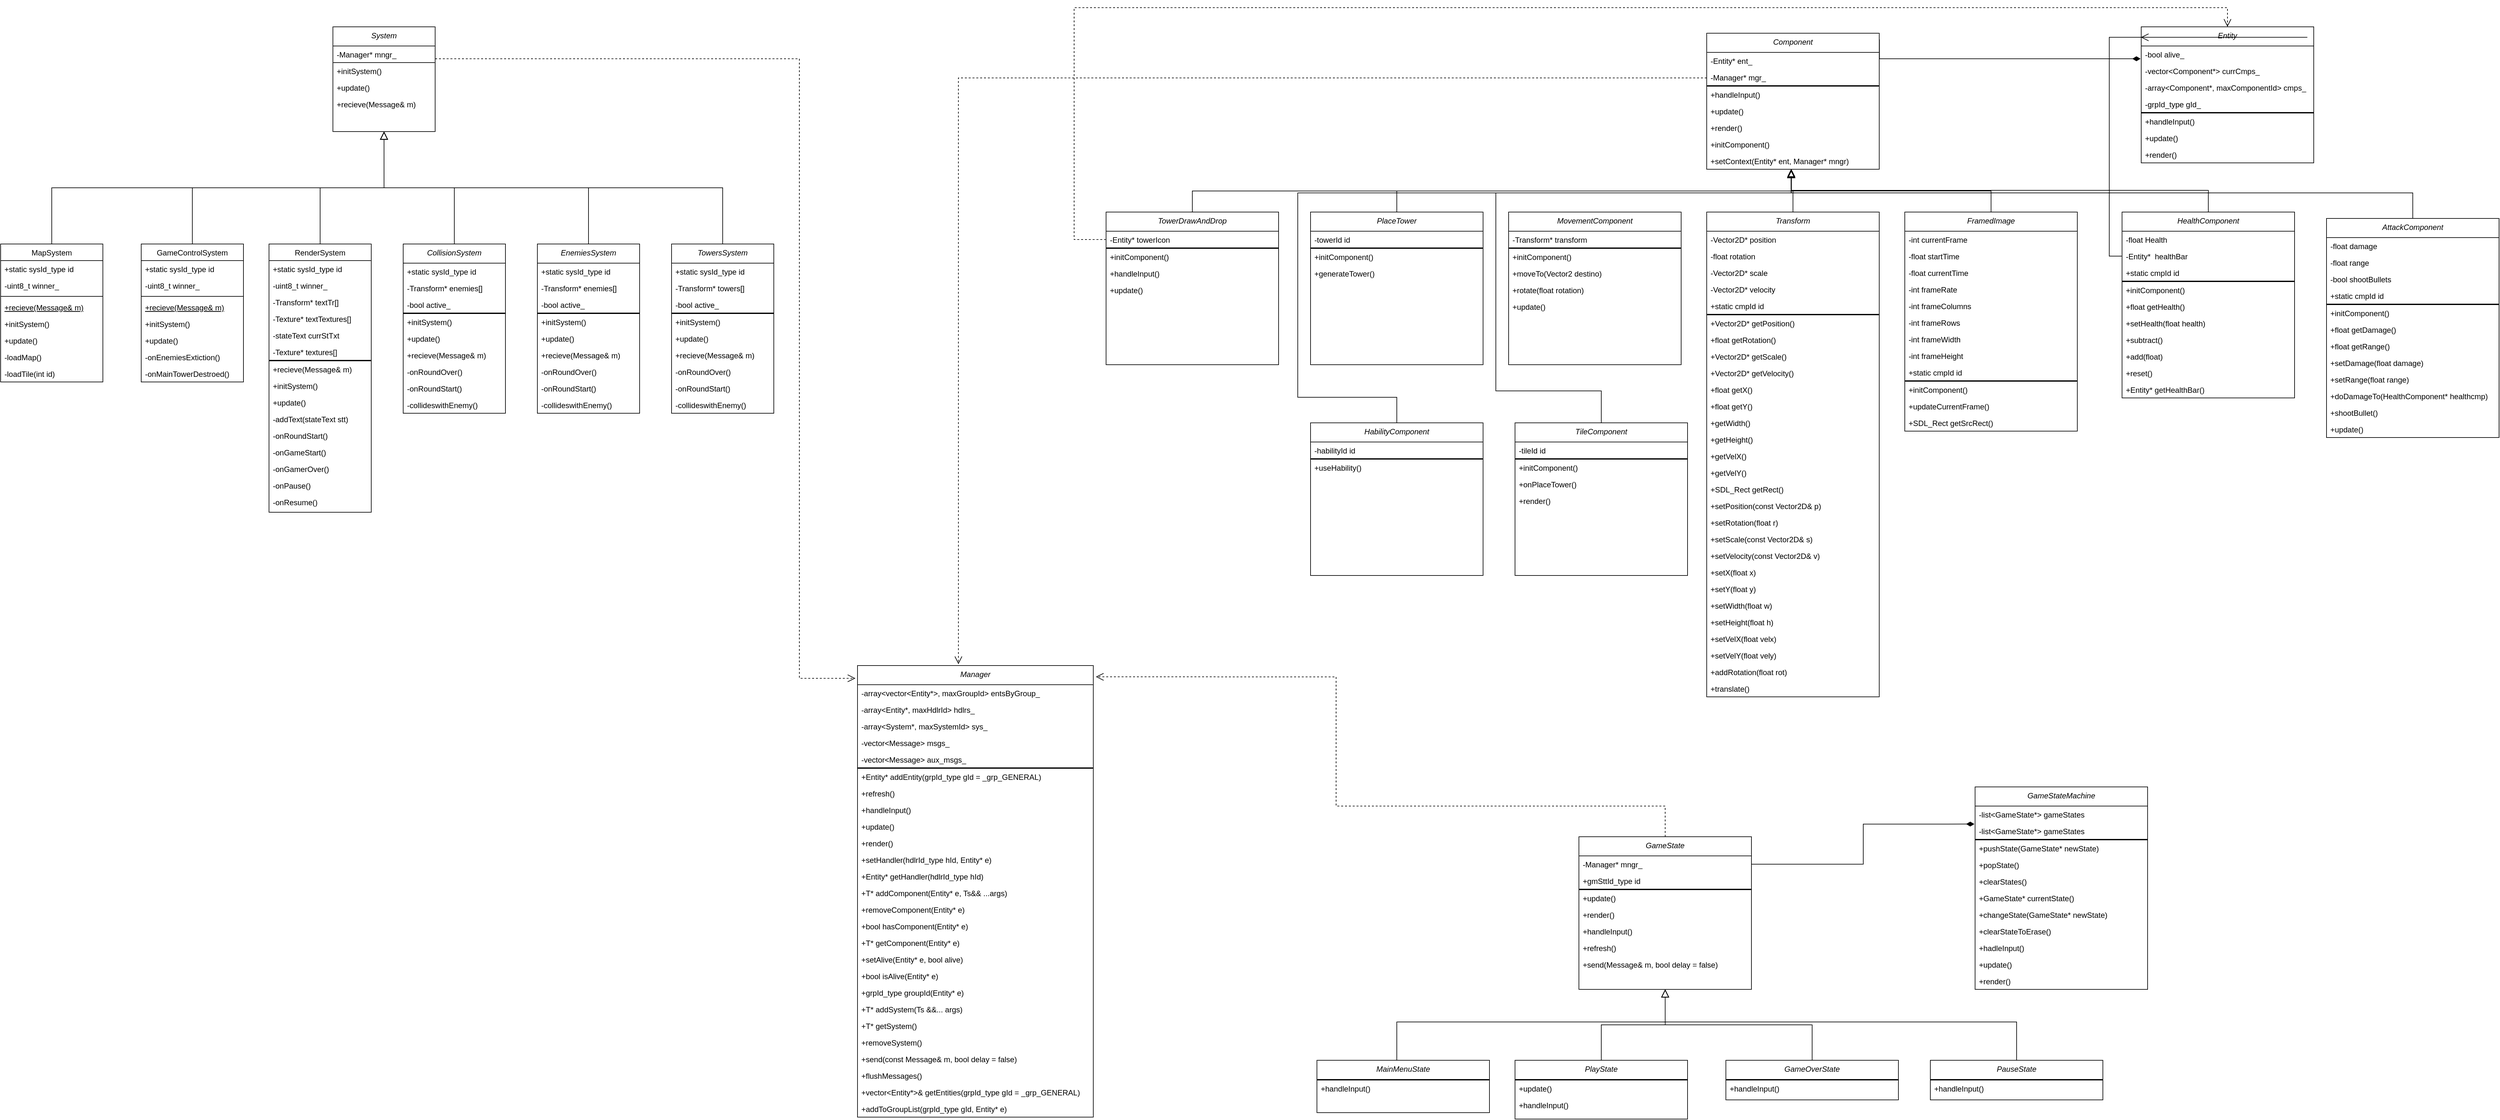 <mxfile version="23.1.3" type="device">
  <diagram id="C5RBs43oDa-KdzZeNtuy" name="Page-1">
    <mxGraphModel dx="1696" dy="1665" grid="1" gridSize="10" guides="1" tooltips="1" connect="1" arrows="1" fold="1" page="1" pageScale="1" pageWidth="827" pageHeight="1169" math="0" shadow="0">
      <root>
        <mxCell id="WIyWlLk6GJQsqaUBKTNV-0" />
        <mxCell id="WIyWlLk6GJQsqaUBKTNV-1" parent="WIyWlLk6GJQsqaUBKTNV-0" />
        <mxCell id="G6Bq0T_JhJ_VnhZVB8g7-81" style="edgeStyle=orthogonalEdgeStyle;rounded=0;orthogonalLoop=1;jettySize=auto;html=1;entryX=-0.009;entryY=-0.385;entryDx=0;entryDy=0;entryPerimeter=0;dashed=1;endArrow=open;endFill=0;endSize=10;" parent="WIyWlLk6GJQsqaUBKTNV-1" source="zkfFHV4jXpPFQw0GAbJ--0" target="G6Bq0T_JhJ_VnhZVB8g7-22" edge="1">
          <mxGeometry relative="1" as="geometry">
            <Array as="points">
              <mxPoint x="1150" y="70" />
              <mxPoint x="1150" y="1040" />
            </Array>
          </mxGeometry>
        </mxCell>
        <mxCell id="zkfFHV4jXpPFQw0GAbJ--0" value="System" style="swimlane;fontStyle=2;align=center;verticalAlign=top;childLayout=stackLayout;horizontal=1;startSize=30;horizontalStack=0;resizeParent=1;resizeLast=0;collapsible=1;marginBottom=0;rounded=0;shadow=0;strokeWidth=1;" parent="WIyWlLk6GJQsqaUBKTNV-1" vertex="1">
          <mxGeometry x="420" y="20" width="160" height="164" as="geometry">
            <mxRectangle x="220" y="120" width="160" height="26" as="alternateBounds" />
          </mxGeometry>
        </mxCell>
        <mxCell id="8TV9mCil5T5AzZmrMEOW-24" value="-Manager* mngr_" style="text;align=left;verticalAlign=top;spacingLeft=4;spacingRight=4;overflow=hidden;rotatable=0;points=[[0,0.5],[1,0.5]];portConstraint=eastwest;container=0;strokeColor=default;" parent="zkfFHV4jXpPFQw0GAbJ--0" vertex="1">
          <mxGeometry y="30" width="160" height="26" as="geometry" />
        </mxCell>
        <mxCell id="zkfFHV4jXpPFQw0GAbJ--5" value="+initSystem()" style="text;align=left;verticalAlign=top;spacingLeft=4;spacingRight=4;overflow=hidden;rotatable=0;points=[[0,0.5],[1,0.5]];portConstraint=eastwest;" parent="zkfFHV4jXpPFQw0GAbJ--0" vertex="1">
          <mxGeometry y="56" width="160" height="26" as="geometry" />
        </mxCell>
        <mxCell id="8TV9mCil5T5AzZmrMEOW-4" value="+update()" style="text;align=left;verticalAlign=top;spacingLeft=4;spacingRight=4;overflow=hidden;rotatable=0;points=[[0,0.5],[1,0.5]];portConstraint=eastwest;" parent="zkfFHV4jXpPFQw0GAbJ--0" vertex="1">
          <mxGeometry y="82" width="160" height="26" as="geometry" />
        </mxCell>
        <mxCell id="8TV9mCil5T5AzZmrMEOW-5" value="+recieve(Message&amp; m)" style="text;align=left;verticalAlign=top;spacingLeft=4;spacingRight=4;overflow=hidden;rotatable=0;points=[[0,0.5],[1,0.5]];portConstraint=eastwest;" parent="zkfFHV4jXpPFQw0GAbJ--0" vertex="1">
          <mxGeometry y="108" width="160" height="26" as="geometry" />
        </mxCell>
        <mxCell id="zkfFHV4jXpPFQw0GAbJ--6" value="GameControlSystem" style="swimlane;fontStyle=0;align=center;verticalAlign=top;childLayout=stackLayout;horizontal=1;startSize=26;horizontalStack=0;resizeParent=1;resizeLast=0;collapsible=1;marginBottom=0;rounded=0;shadow=0;strokeWidth=1;" parent="WIyWlLk6GJQsqaUBKTNV-1" vertex="1">
          <mxGeometry x="120" y="360" width="160" height="216" as="geometry">
            <mxRectangle x="130" y="380" width="160" height="26" as="alternateBounds" />
          </mxGeometry>
        </mxCell>
        <mxCell id="zkfFHV4jXpPFQw0GAbJ--7" value="+static sysId_type id" style="text;align=left;verticalAlign=top;spacingLeft=4;spacingRight=4;overflow=hidden;rotatable=0;points=[[0,0.5],[1,0.5]];portConstraint=eastwest;" parent="zkfFHV4jXpPFQw0GAbJ--6" vertex="1">
          <mxGeometry y="26" width="160" height="26" as="geometry" />
        </mxCell>
        <mxCell id="zkfFHV4jXpPFQw0GAbJ--8" value="-uint8_t winner_" style="text;align=left;verticalAlign=top;spacingLeft=4;spacingRight=4;overflow=hidden;rotatable=0;points=[[0,0.5],[1,0.5]];portConstraint=eastwest;rounded=0;shadow=0;html=0;" parent="zkfFHV4jXpPFQw0GAbJ--6" vertex="1">
          <mxGeometry y="52" width="160" height="26" as="geometry" />
        </mxCell>
        <mxCell id="zkfFHV4jXpPFQw0GAbJ--9" value="" style="line;html=1;strokeWidth=1;align=left;verticalAlign=middle;spacingTop=-1;spacingLeft=3;spacingRight=3;rotatable=0;labelPosition=right;points=[];portConstraint=eastwest;" parent="zkfFHV4jXpPFQw0GAbJ--6" vertex="1">
          <mxGeometry y="78" width="160" height="8" as="geometry" />
        </mxCell>
        <mxCell id="zkfFHV4jXpPFQw0GAbJ--10" value="+recieve(Message&amp; m)" style="text;align=left;verticalAlign=top;spacingLeft=4;spacingRight=4;overflow=hidden;rotatable=0;points=[[0,0.5],[1,0.5]];portConstraint=eastwest;fontStyle=4" parent="zkfFHV4jXpPFQw0GAbJ--6" vertex="1">
          <mxGeometry y="86" width="160" height="26" as="geometry" />
        </mxCell>
        <mxCell id="zkfFHV4jXpPFQw0GAbJ--11" value="+initSystem()" style="text;align=left;verticalAlign=top;spacingLeft=4;spacingRight=4;overflow=hidden;rotatable=0;points=[[0,0.5],[1,0.5]];portConstraint=eastwest;" parent="zkfFHV4jXpPFQw0GAbJ--6" vertex="1">
          <mxGeometry y="112" width="160" height="26" as="geometry" />
        </mxCell>
        <mxCell id="8TV9mCil5T5AzZmrMEOW-25" value="+update()" style="text;align=left;verticalAlign=top;spacingLeft=4;spacingRight=4;overflow=hidden;rotatable=0;points=[[0,0.5],[1,0.5]];portConstraint=eastwest;" parent="zkfFHV4jXpPFQw0GAbJ--6" vertex="1">
          <mxGeometry y="138" width="160" height="26" as="geometry" />
        </mxCell>
        <mxCell id="8TV9mCil5T5AzZmrMEOW-26" value="-onEnemiesExtiction()" style="text;align=left;verticalAlign=top;spacingLeft=4;spacingRight=4;overflow=hidden;rotatable=0;points=[[0,0.5],[1,0.5]];portConstraint=eastwest;" parent="zkfFHV4jXpPFQw0GAbJ--6" vertex="1">
          <mxGeometry y="164" width="160" height="26" as="geometry" />
        </mxCell>
        <mxCell id="8TV9mCil5T5AzZmrMEOW-27" value="-onMainTowerDestroed()" style="text;align=left;verticalAlign=top;spacingLeft=4;spacingRight=4;overflow=hidden;rotatable=0;points=[[0,0.5],[1,0.5]];portConstraint=eastwest;" parent="zkfFHV4jXpPFQw0GAbJ--6" vertex="1">
          <mxGeometry y="190" width="160" height="26" as="geometry" />
        </mxCell>
        <mxCell id="zkfFHV4jXpPFQw0GAbJ--12" value="" style="endArrow=block;endSize=10;endFill=0;shadow=0;strokeWidth=1;rounded=0;edgeStyle=elbowEdgeStyle;elbow=vertical;" parent="WIyWlLk6GJQsqaUBKTNV-1" source="zkfFHV4jXpPFQw0GAbJ--6" target="zkfFHV4jXpPFQw0GAbJ--0" edge="1">
          <mxGeometry width="160" relative="1" as="geometry">
            <mxPoint x="200" y="203" as="sourcePoint" />
            <mxPoint x="200" y="203" as="targetPoint" />
          </mxGeometry>
        </mxCell>
        <mxCell id="zkfFHV4jXpPFQw0GAbJ--13" value="RenderSystem" style="swimlane;fontStyle=0;align=center;verticalAlign=top;childLayout=stackLayout;horizontal=1;startSize=26;horizontalStack=0;resizeParent=1;resizeLast=0;collapsible=1;marginBottom=0;rounded=0;shadow=0;strokeWidth=1;" parent="WIyWlLk6GJQsqaUBKTNV-1" vertex="1">
          <mxGeometry x="320" y="360" width="160" height="420" as="geometry">
            <mxRectangle x="340" y="380" width="170" height="26" as="alternateBounds" />
          </mxGeometry>
        </mxCell>
        <mxCell id="zkfFHV4jXpPFQw0GAbJ--14" value="+static sysId_type id" style="text;align=left;verticalAlign=top;spacingLeft=4;spacingRight=4;overflow=hidden;rotatable=0;points=[[0,0.5],[1,0.5]];portConstraint=eastwest;strokeColor=none;" parent="zkfFHV4jXpPFQw0GAbJ--13" vertex="1">
          <mxGeometry y="26" width="160" height="26" as="geometry" />
        </mxCell>
        <mxCell id="8TV9mCil5T5AzZmrMEOW-31" value="-uint8_t winner_" style="text;align=left;verticalAlign=top;spacingLeft=4;spacingRight=4;overflow=hidden;rotatable=0;points=[[0,0.5],[1,0.5]];portConstraint=eastwest;strokeColor=none;" parent="zkfFHV4jXpPFQw0GAbJ--13" vertex="1">
          <mxGeometry y="52" width="160" height="26" as="geometry" />
        </mxCell>
        <mxCell id="8TV9mCil5T5AzZmrMEOW-32" value="-Transform* textTr[]" style="text;align=left;verticalAlign=top;spacingLeft=4;spacingRight=4;overflow=hidden;rotatable=0;points=[[0,0.5],[1,0.5]];portConstraint=eastwest;strokeColor=none;" parent="zkfFHV4jXpPFQw0GAbJ--13" vertex="1">
          <mxGeometry y="78" width="160" height="26" as="geometry" />
        </mxCell>
        <mxCell id="8TV9mCil5T5AzZmrMEOW-34" value="-Texture* textTextures[]" style="text;align=left;verticalAlign=top;spacingLeft=4;spacingRight=4;overflow=hidden;rotatable=0;points=[[0,0.5],[1,0.5]];portConstraint=eastwest;strokeColor=none;" parent="zkfFHV4jXpPFQw0GAbJ--13" vertex="1">
          <mxGeometry y="104" width="160" height="26" as="geometry" />
        </mxCell>
        <mxCell id="8TV9mCil5T5AzZmrMEOW-36" value="-stateText currStTxt" style="text;align=left;verticalAlign=top;spacingLeft=4;spacingRight=4;overflow=hidden;rotatable=0;points=[[0,0.5],[1,0.5]];portConstraint=eastwest;strokeColor=none;" parent="zkfFHV4jXpPFQw0GAbJ--13" vertex="1">
          <mxGeometry y="130" width="160" height="26" as="geometry" />
        </mxCell>
        <mxCell id="8TV9mCil5T5AzZmrMEOW-37" value="-Texture* textures[]" style="text;align=left;verticalAlign=top;spacingLeft=4;spacingRight=4;overflow=hidden;rotatable=0;points=[[0,0.5],[1,0.5]];portConstraint=eastwest;strokeColor=none;fillColor=none;" parent="zkfFHV4jXpPFQw0GAbJ--13" vertex="1">
          <mxGeometry y="156" width="160" height="26" as="geometry" />
        </mxCell>
        <mxCell id="8TV9mCil5T5AzZmrMEOW-51" value="" style="text;align=left;verticalAlign=middle;spacingLeft=3;spacingRight=3;overflow=hidden;rotatable=0;points=[[0,0.5],[1,0.5]];portConstraint=eastwest;strokeColor=default;fillColor=default;html=1;labelBackgroundColor=default;labelPosition=right;verticalLabelPosition=middle;spacingTop=-1;" parent="zkfFHV4jXpPFQw0GAbJ--13" vertex="1">
          <mxGeometry y="182" width="160" height="1" as="geometry" />
        </mxCell>
        <mxCell id="8TV9mCil5T5AzZmrMEOW-52" value="+recieve(Message&amp; m)" style="text;align=left;verticalAlign=top;spacingLeft=4;spacingRight=4;overflow=hidden;rotatable=0;points=[[0,0.5],[1,0.5]];portConstraint=eastwest;strokeColor=none;fillColor=none;labelBackgroundColor=none;labelPosition=center;verticalLabelPosition=middle;spacingTop=0;" parent="zkfFHV4jXpPFQw0GAbJ--13" vertex="1">
          <mxGeometry y="183" width="160" height="26" as="geometry" />
        </mxCell>
        <mxCell id="8TV9mCil5T5AzZmrMEOW-54" value="+initSystem()" style="text;align=left;verticalAlign=top;spacingLeft=4;spacingRight=4;overflow=hidden;rotatable=0;points=[[0,0.5],[1,0.5]];portConstraint=eastwest;strokeColor=none;fillColor=none;labelBackgroundColor=none;labelPosition=center;verticalLabelPosition=middle;spacingTop=0;" parent="zkfFHV4jXpPFQw0GAbJ--13" vertex="1">
          <mxGeometry y="209" width="160" height="26" as="geometry" />
        </mxCell>
        <mxCell id="8TV9mCil5T5AzZmrMEOW-53" value="+update()" style="text;align=left;verticalAlign=top;spacingLeft=4;spacingRight=4;overflow=hidden;rotatable=0;points=[[0,0.5],[1,0.5]];portConstraint=eastwest;strokeColor=none;fillColor=none;labelBackgroundColor=none;labelPosition=center;verticalLabelPosition=middle;spacingTop=0;" parent="zkfFHV4jXpPFQw0GAbJ--13" vertex="1">
          <mxGeometry y="235" width="160" height="26" as="geometry" />
        </mxCell>
        <mxCell id="8TV9mCil5T5AzZmrMEOW-55" value="-addText(stateText stt)" style="text;align=left;verticalAlign=top;spacingLeft=4;spacingRight=4;overflow=hidden;rotatable=0;points=[[0,0.5],[1,0.5]];portConstraint=eastwest;strokeColor=none;fillColor=none;labelBackgroundColor=none;labelPosition=center;verticalLabelPosition=middle;spacingTop=0;" parent="zkfFHV4jXpPFQw0GAbJ--13" vertex="1">
          <mxGeometry y="261" width="160" height="26" as="geometry" />
        </mxCell>
        <mxCell id="8TV9mCil5T5AzZmrMEOW-57" value="-onRoundStart()" style="text;align=left;verticalAlign=top;spacingLeft=4;spacingRight=4;overflow=hidden;rotatable=0;points=[[0,0.5],[1,0.5]];portConstraint=eastwest;strokeColor=none;fillColor=none;labelBackgroundColor=none;labelPosition=center;verticalLabelPosition=middle;spacingTop=0;" parent="zkfFHV4jXpPFQw0GAbJ--13" vertex="1">
          <mxGeometry y="287" width="160" height="26" as="geometry" />
        </mxCell>
        <mxCell id="8TV9mCil5T5AzZmrMEOW-58" value="-onGameStart()" style="text;align=left;verticalAlign=top;spacingLeft=4;spacingRight=4;overflow=hidden;rotatable=0;points=[[0,0.5],[1,0.5]];portConstraint=eastwest;strokeColor=none;fillColor=none;labelBackgroundColor=none;labelPosition=center;verticalLabelPosition=middle;spacingTop=0;" parent="zkfFHV4jXpPFQw0GAbJ--13" vertex="1">
          <mxGeometry y="313" width="160" height="26" as="geometry" />
        </mxCell>
        <mxCell id="8TV9mCil5T5AzZmrMEOW-59" value="-onGamerOver()" style="text;align=left;verticalAlign=top;spacingLeft=4;spacingRight=4;overflow=hidden;rotatable=0;points=[[0,0.5],[1,0.5]];portConstraint=eastwest;strokeColor=none;fillColor=none;labelBackgroundColor=none;labelPosition=center;verticalLabelPosition=middle;spacingTop=0;" parent="zkfFHV4jXpPFQw0GAbJ--13" vertex="1">
          <mxGeometry y="339" width="160" height="26" as="geometry" />
        </mxCell>
        <mxCell id="8TV9mCil5T5AzZmrMEOW-60" value="-onPause()" style="text;align=left;verticalAlign=top;spacingLeft=4;spacingRight=4;overflow=hidden;rotatable=0;points=[[0,0.5],[1,0.5]];portConstraint=eastwest;strokeColor=none;fillColor=none;labelBackgroundColor=none;labelPosition=center;verticalLabelPosition=middle;spacingTop=0;" parent="zkfFHV4jXpPFQw0GAbJ--13" vertex="1">
          <mxGeometry y="365" width="160" height="26" as="geometry" />
        </mxCell>
        <mxCell id="8TV9mCil5T5AzZmrMEOW-61" value="-onResume()" style="text;align=left;verticalAlign=top;spacingLeft=4;spacingRight=4;overflow=hidden;rotatable=0;points=[[0,0.5],[1,0.5]];portConstraint=eastwest;strokeColor=none;fillColor=none;labelBackgroundColor=none;labelPosition=center;verticalLabelPosition=middle;spacingTop=0;" parent="zkfFHV4jXpPFQw0GAbJ--13" vertex="1">
          <mxGeometry y="391" width="160" height="26" as="geometry" />
        </mxCell>
        <mxCell id="zkfFHV4jXpPFQw0GAbJ--16" value="" style="endArrow=block;endSize=10;endFill=0;shadow=0;strokeWidth=1;rounded=0;edgeStyle=elbowEdgeStyle;elbow=vertical;" parent="WIyWlLk6GJQsqaUBKTNV-1" source="zkfFHV4jXpPFQw0GAbJ--13" target="zkfFHV4jXpPFQw0GAbJ--0" edge="1">
          <mxGeometry width="160" relative="1" as="geometry">
            <mxPoint x="210" y="373" as="sourcePoint" />
            <mxPoint x="310" y="271" as="targetPoint" />
          </mxGeometry>
        </mxCell>
        <mxCell id="8TV9mCil5T5AzZmrMEOW-74" style="edgeStyle=elbowEdgeStyle;rounded=0;orthogonalLoop=1;jettySize=auto;html=1;entryX=0.5;entryY=1;entryDx=0;entryDy=0;endArrow=block;endFill=0;endSize=10;elbow=vertical;" parent="WIyWlLk6GJQsqaUBKTNV-1" source="8TV9mCil5T5AzZmrMEOW-64" target="zkfFHV4jXpPFQw0GAbJ--0" edge="1">
          <mxGeometry relative="1" as="geometry" />
        </mxCell>
        <mxCell id="8TV9mCil5T5AzZmrMEOW-64" value="CollisionSystem" style="swimlane;fontStyle=2;align=center;verticalAlign=top;childLayout=stackLayout;horizontal=1;startSize=30;horizontalStack=0;resizeParent=1;resizeLast=0;collapsible=1;marginBottom=0;rounded=0;shadow=0;strokeWidth=1;" parent="WIyWlLk6GJQsqaUBKTNV-1" vertex="1">
          <mxGeometry x="530" y="360" width="160" height="265" as="geometry">
            <mxRectangle x="220" y="120" width="160" height="26" as="alternateBounds" />
          </mxGeometry>
        </mxCell>
        <mxCell id="8TV9mCil5T5AzZmrMEOW-79" value="+static sysId_type id" style="text;align=left;verticalAlign=top;spacingLeft=4;spacingRight=4;overflow=hidden;rotatable=0;points=[[0,0.5],[1,0.5]];portConstraint=eastwest;container=0;strokeColor=none;" parent="8TV9mCil5T5AzZmrMEOW-64" vertex="1">
          <mxGeometry y="30" width="160" height="26" as="geometry" />
        </mxCell>
        <mxCell id="8TV9mCil5T5AzZmrMEOW-65" value="-Transform* enemies[]" style="text;align=left;verticalAlign=top;spacingLeft=4;spacingRight=4;overflow=hidden;rotatable=0;points=[[0,0.5],[1,0.5]];portConstraint=eastwest;container=0;strokeColor=none;" parent="8TV9mCil5T5AzZmrMEOW-64" vertex="1">
          <mxGeometry y="56" width="160" height="26" as="geometry" />
        </mxCell>
        <mxCell id="8TV9mCil5T5AzZmrMEOW-76" value="-bool active_" style="text;align=left;verticalAlign=top;spacingLeft=4;spacingRight=4;overflow=hidden;rotatable=0;points=[[0,0.5],[1,0.5]];portConstraint=eastwest;container=0;strokeColor=none;" parent="8TV9mCil5T5AzZmrMEOW-64" vertex="1">
          <mxGeometry y="82" width="160" height="26" as="geometry" />
        </mxCell>
        <mxCell id="8TV9mCil5T5AzZmrMEOW-77" style="text;align=left;verticalAlign=top;spacingLeft=4;spacingRight=4;overflow=hidden;rotatable=0;points=[[0,0.5],[1,0.5]];portConstraint=eastwest;container=0;strokeColor=default;fontSize=12;" parent="8TV9mCil5T5AzZmrMEOW-64" vertex="1">
          <mxGeometry y="108" width="160" height="1" as="geometry" />
        </mxCell>
        <mxCell id="8TV9mCil5T5AzZmrMEOW-66" value="+initSystem()" style="text;align=left;verticalAlign=top;spacingLeft=4;spacingRight=4;overflow=hidden;rotatable=0;points=[[0,0.5],[1,0.5]];portConstraint=eastwest;" parent="8TV9mCil5T5AzZmrMEOW-64" vertex="1">
          <mxGeometry y="109" width="160" height="26" as="geometry" />
        </mxCell>
        <mxCell id="8TV9mCil5T5AzZmrMEOW-67" value="+update()" style="text;align=left;verticalAlign=top;spacingLeft=4;spacingRight=4;overflow=hidden;rotatable=0;points=[[0,0.5],[1,0.5]];portConstraint=eastwest;" parent="8TV9mCil5T5AzZmrMEOW-64" vertex="1">
          <mxGeometry y="135" width="160" height="26" as="geometry" />
        </mxCell>
        <mxCell id="8TV9mCil5T5AzZmrMEOW-68" value="+recieve(Message&amp; m)" style="text;align=left;verticalAlign=top;spacingLeft=4;spacingRight=4;overflow=hidden;rotatable=0;points=[[0,0.5],[1,0.5]];portConstraint=eastwest;" parent="8TV9mCil5T5AzZmrMEOW-64" vertex="1">
          <mxGeometry y="161" width="160" height="26" as="geometry" />
        </mxCell>
        <mxCell id="8TV9mCil5T5AzZmrMEOW-80" value="-onRoundOver()" style="text;align=left;verticalAlign=top;spacingLeft=4;spacingRight=4;overflow=hidden;rotatable=0;points=[[0,0.5],[1,0.5]];portConstraint=eastwest;" parent="8TV9mCil5T5AzZmrMEOW-64" vertex="1">
          <mxGeometry y="187" width="160" height="26" as="geometry" />
        </mxCell>
        <mxCell id="8TV9mCil5T5AzZmrMEOW-81" value="-onRoundStart()" style="text;align=left;verticalAlign=top;spacingLeft=4;spacingRight=4;overflow=hidden;rotatable=0;points=[[0,0.5],[1,0.5]];portConstraint=eastwest;" parent="8TV9mCil5T5AzZmrMEOW-64" vertex="1">
          <mxGeometry y="213" width="160" height="26" as="geometry" />
        </mxCell>
        <mxCell id="8TV9mCil5T5AzZmrMEOW-82" value="-collideswithEnemy()" style="text;align=left;verticalAlign=top;spacingLeft=4;spacingRight=4;overflow=hidden;rotatable=0;points=[[0,0.5],[1,0.5]];portConstraint=eastwest;" parent="8TV9mCil5T5AzZmrMEOW-64" vertex="1">
          <mxGeometry y="239" width="160" height="26" as="geometry" />
        </mxCell>
        <mxCell id="8TV9mCil5T5AzZmrMEOW-94" value="&lt;br&gt;" style="edgeStyle=elbowEdgeStyle;rounded=0;orthogonalLoop=1;jettySize=auto;html=1;fontSize=11;endSize=10;endArrow=block;endFill=0;elbow=vertical;entryX=0.5;entryY=1;entryDx=0;entryDy=0;" parent="WIyWlLk6GJQsqaUBKTNV-1" source="8TV9mCil5T5AzZmrMEOW-83" target="zkfFHV4jXpPFQw0GAbJ--0" edge="1">
          <mxGeometry relative="1" as="geometry">
            <mxPoint x="590" y="210" as="targetPoint" />
            <Array as="points" />
          </mxGeometry>
        </mxCell>
        <mxCell id="8TV9mCil5T5AzZmrMEOW-83" value="EnemiesSystem" style="swimlane;fontStyle=2;align=center;verticalAlign=top;childLayout=stackLayout;horizontal=1;startSize=30;horizontalStack=0;resizeParent=1;resizeLast=0;collapsible=1;marginBottom=0;rounded=0;shadow=0;strokeWidth=1;" parent="WIyWlLk6GJQsqaUBKTNV-1" vertex="1">
          <mxGeometry x="740" y="360" width="160" height="265" as="geometry">
            <mxRectangle x="220" y="120" width="160" height="26" as="alternateBounds" />
          </mxGeometry>
        </mxCell>
        <mxCell id="8TV9mCil5T5AzZmrMEOW-84" value="+static sysId_type id" style="text;align=left;verticalAlign=top;spacingLeft=4;spacingRight=4;overflow=hidden;rotatable=0;points=[[0,0.5],[1,0.5]];portConstraint=eastwest;container=0;strokeColor=none;" parent="8TV9mCil5T5AzZmrMEOW-83" vertex="1">
          <mxGeometry y="30" width="160" height="26" as="geometry" />
        </mxCell>
        <mxCell id="8TV9mCil5T5AzZmrMEOW-85" value="-Transform* enemies[]" style="text;align=left;verticalAlign=top;spacingLeft=4;spacingRight=4;overflow=hidden;rotatable=0;points=[[0,0.5],[1,0.5]];portConstraint=eastwest;container=0;strokeColor=none;" parent="8TV9mCil5T5AzZmrMEOW-83" vertex="1">
          <mxGeometry y="56" width="160" height="26" as="geometry" />
        </mxCell>
        <mxCell id="8TV9mCil5T5AzZmrMEOW-86" value="-bool active_" style="text;align=left;verticalAlign=top;spacingLeft=4;spacingRight=4;overflow=hidden;rotatable=0;points=[[0,0.5],[1,0.5]];portConstraint=eastwest;container=0;strokeColor=none;" parent="8TV9mCil5T5AzZmrMEOW-83" vertex="1">
          <mxGeometry y="82" width="160" height="26" as="geometry" />
        </mxCell>
        <mxCell id="8TV9mCil5T5AzZmrMEOW-87" style="text;align=left;verticalAlign=top;spacingLeft=4;spacingRight=4;overflow=hidden;rotatable=0;points=[[0,0.5],[1,0.5]];portConstraint=eastwest;container=0;strokeColor=default;fontSize=12;" parent="8TV9mCil5T5AzZmrMEOW-83" vertex="1">
          <mxGeometry y="108" width="160" height="1" as="geometry" />
        </mxCell>
        <mxCell id="8TV9mCil5T5AzZmrMEOW-88" value="+initSystem()" style="text;align=left;verticalAlign=top;spacingLeft=4;spacingRight=4;overflow=hidden;rotatable=0;points=[[0,0.5],[1,0.5]];portConstraint=eastwest;" parent="8TV9mCil5T5AzZmrMEOW-83" vertex="1">
          <mxGeometry y="109" width="160" height="26" as="geometry" />
        </mxCell>
        <mxCell id="8TV9mCil5T5AzZmrMEOW-89" value="+update()" style="text;align=left;verticalAlign=top;spacingLeft=4;spacingRight=4;overflow=hidden;rotatable=0;points=[[0,0.5],[1,0.5]];portConstraint=eastwest;" parent="8TV9mCil5T5AzZmrMEOW-83" vertex="1">
          <mxGeometry y="135" width="160" height="26" as="geometry" />
        </mxCell>
        <mxCell id="8TV9mCil5T5AzZmrMEOW-90" value="+recieve(Message&amp; m)" style="text;align=left;verticalAlign=top;spacingLeft=4;spacingRight=4;overflow=hidden;rotatable=0;points=[[0,0.5],[1,0.5]];portConstraint=eastwest;" parent="8TV9mCil5T5AzZmrMEOW-83" vertex="1">
          <mxGeometry y="161" width="160" height="26" as="geometry" />
        </mxCell>
        <mxCell id="8TV9mCil5T5AzZmrMEOW-91" value="-onRoundOver()" style="text;align=left;verticalAlign=top;spacingLeft=4;spacingRight=4;overflow=hidden;rotatable=0;points=[[0,0.5],[1,0.5]];portConstraint=eastwest;" parent="8TV9mCil5T5AzZmrMEOW-83" vertex="1">
          <mxGeometry y="187" width="160" height="26" as="geometry" />
        </mxCell>
        <mxCell id="8TV9mCil5T5AzZmrMEOW-92" value="-onRoundStart()" style="text;align=left;verticalAlign=top;spacingLeft=4;spacingRight=4;overflow=hidden;rotatable=0;points=[[0,0.5],[1,0.5]];portConstraint=eastwest;" parent="8TV9mCil5T5AzZmrMEOW-83" vertex="1">
          <mxGeometry y="213" width="160" height="26" as="geometry" />
        </mxCell>
        <mxCell id="8TV9mCil5T5AzZmrMEOW-93" value="-collideswithEnemy()" style="text;align=left;verticalAlign=top;spacingLeft=4;spacingRight=4;overflow=hidden;rotatable=0;points=[[0,0.5],[1,0.5]];portConstraint=eastwest;" parent="8TV9mCil5T5AzZmrMEOW-83" vertex="1">
          <mxGeometry y="239" width="160" height="26" as="geometry" />
        </mxCell>
        <mxCell id="8TV9mCil5T5AzZmrMEOW-106" style="edgeStyle=elbowEdgeStyle;rounded=0;orthogonalLoop=1;jettySize=auto;html=1;entryX=0.5;entryY=1;entryDx=0;entryDy=0;endSize=10;endArrow=block;endFill=0;elbow=vertical;" parent="WIyWlLk6GJQsqaUBKTNV-1" source="8TV9mCil5T5AzZmrMEOW-95" target="zkfFHV4jXpPFQw0GAbJ--0" edge="1">
          <mxGeometry relative="1" as="geometry" />
        </mxCell>
        <mxCell id="8TV9mCil5T5AzZmrMEOW-95" value="TowersSystem" style="swimlane;fontStyle=2;align=center;verticalAlign=top;childLayout=stackLayout;horizontal=1;startSize=30;horizontalStack=0;resizeParent=1;resizeLast=0;collapsible=1;marginBottom=0;rounded=0;shadow=0;strokeWidth=1;" parent="WIyWlLk6GJQsqaUBKTNV-1" vertex="1">
          <mxGeometry x="950" y="360" width="160" height="265" as="geometry">
            <mxRectangle x="220" y="120" width="160" height="26" as="alternateBounds" />
          </mxGeometry>
        </mxCell>
        <mxCell id="8TV9mCil5T5AzZmrMEOW-96" value="+static sysId_type id" style="text;align=left;verticalAlign=top;spacingLeft=4;spacingRight=4;overflow=hidden;rotatable=0;points=[[0,0.5],[1,0.5]];portConstraint=eastwest;container=0;strokeColor=none;" parent="8TV9mCil5T5AzZmrMEOW-95" vertex="1">
          <mxGeometry y="30" width="160" height="26" as="geometry" />
        </mxCell>
        <mxCell id="8TV9mCil5T5AzZmrMEOW-97" value="-Transform* towers[]" style="text;align=left;verticalAlign=top;spacingLeft=4;spacingRight=4;overflow=hidden;rotatable=0;points=[[0,0.5],[1,0.5]];portConstraint=eastwest;container=0;strokeColor=none;" parent="8TV9mCil5T5AzZmrMEOW-95" vertex="1">
          <mxGeometry y="56" width="160" height="26" as="geometry" />
        </mxCell>
        <mxCell id="8TV9mCil5T5AzZmrMEOW-98" value="-bool active_" style="text;align=left;verticalAlign=top;spacingLeft=4;spacingRight=4;overflow=hidden;rotatable=0;points=[[0,0.5],[1,0.5]];portConstraint=eastwest;container=0;strokeColor=none;" parent="8TV9mCil5T5AzZmrMEOW-95" vertex="1">
          <mxGeometry y="82" width="160" height="26" as="geometry" />
        </mxCell>
        <mxCell id="8TV9mCil5T5AzZmrMEOW-99" style="text;align=left;verticalAlign=top;spacingLeft=4;spacingRight=4;overflow=hidden;rotatable=0;points=[[0,0.5],[1,0.5]];portConstraint=eastwest;container=0;strokeColor=default;fontSize=12;" parent="8TV9mCil5T5AzZmrMEOW-95" vertex="1">
          <mxGeometry y="108" width="160" height="1" as="geometry" />
        </mxCell>
        <mxCell id="8TV9mCil5T5AzZmrMEOW-100" value="+initSystem()" style="text;align=left;verticalAlign=top;spacingLeft=4;spacingRight=4;overflow=hidden;rotatable=0;points=[[0,0.5],[1,0.5]];portConstraint=eastwest;" parent="8TV9mCil5T5AzZmrMEOW-95" vertex="1">
          <mxGeometry y="109" width="160" height="26" as="geometry" />
        </mxCell>
        <mxCell id="8TV9mCil5T5AzZmrMEOW-101" value="+update()" style="text;align=left;verticalAlign=top;spacingLeft=4;spacingRight=4;overflow=hidden;rotatable=0;points=[[0,0.5],[1,0.5]];portConstraint=eastwest;" parent="8TV9mCil5T5AzZmrMEOW-95" vertex="1">
          <mxGeometry y="135" width="160" height="26" as="geometry" />
        </mxCell>
        <mxCell id="8TV9mCil5T5AzZmrMEOW-102" value="+recieve(Message&amp; m)" style="text;align=left;verticalAlign=top;spacingLeft=4;spacingRight=4;overflow=hidden;rotatable=0;points=[[0,0.5],[1,0.5]];portConstraint=eastwest;" parent="8TV9mCil5T5AzZmrMEOW-95" vertex="1">
          <mxGeometry y="161" width="160" height="26" as="geometry" />
        </mxCell>
        <mxCell id="8TV9mCil5T5AzZmrMEOW-103" value="-onRoundOver()" style="text;align=left;verticalAlign=top;spacingLeft=4;spacingRight=4;overflow=hidden;rotatable=0;points=[[0,0.5],[1,0.5]];portConstraint=eastwest;" parent="8TV9mCil5T5AzZmrMEOW-95" vertex="1">
          <mxGeometry y="187" width="160" height="26" as="geometry" />
        </mxCell>
        <mxCell id="8TV9mCil5T5AzZmrMEOW-104" value="-onRoundStart()" style="text;align=left;verticalAlign=top;spacingLeft=4;spacingRight=4;overflow=hidden;rotatable=0;points=[[0,0.5],[1,0.5]];portConstraint=eastwest;" parent="8TV9mCil5T5AzZmrMEOW-95" vertex="1">
          <mxGeometry y="213" width="160" height="26" as="geometry" />
        </mxCell>
        <mxCell id="8TV9mCil5T5AzZmrMEOW-105" value="-collideswithEnemy()" style="text;align=left;verticalAlign=top;spacingLeft=4;spacingRight=4;overflow=hidden;rotatable=0;points=[[0,0.5],[1,0.5]];portConstraint=eastwest;" parent="8TV9mCil5T5AzZmrMEOW-95" vertex="1">
          <mxGeometry y="239" width="160" height="26" as="geometry" />
        </mxCell>
        <mxCell id="Eer2En0-CgxTH97DHm9t-0" value="Entity" style="swimlane;fontStyle=2;align=center;verticalAlign=top;childLayout=stackLayout;horizontal=1;startSize=30;horizontalStack=0;resizeParent=1;resizeLast=0;collapsible=1;marginBottom=0;rounded=0;shadow=0;strokeWidth=1;" parent="WIyWlLk6GJQsqaUBKTNV-1" vertex="1">
          <mxGeometry x="3250" y="20" width="270" height="213" as="geometry">
            <mxRectangle x="220" y="120" width="160" height="26" as="alternateBounds" />
          </mxGeometry>
        </mxCell>
        <mxCell id="Eer2En0-CgxTH97DHm9t-1" value="-bool alive_" style="text;align=left;verticalAlign=top;spacingLeft=4;spacingRight=4;overflow=hidden;rotatable=0;points=[[0,0.5],[1,0.5]];portConstraint=eastwest;container=0;strokeColor=none;" parent="Eer2En0-CgxTH97DHm9t-0" vertex="1">
          <mxGeometry y="30" width="270" height="26" as="geometry" />
        </mxCell>
        <mxCell id="Eer2En0-CgxTH97DHm9t-11" value="-vector&lt;Component*&gt; currCmps_&#x9;" style="text;align=left;verticalAlign=top;spacingLeft=4;spacingRight=4;overflow=hidden;rotatable=0;points=[[0,0.5],[1,0.5]];portConstraint=eastwest;container=0;strokeColor=none;" parent="Eer2En0-CgxTH97DHm9t-0" vertex="1">
          <mxGeometry y="56" width="270" height="26" as="geometry" />
        </mxCell>
        <mxCell id="Eer2En0-CgxTH97DHm9t-12" value="-array&lt;Component*, maxComponentId&gt; cmps_" style="text;align=left;verticalAlign=top;spacingLeft=4;spacingRight=4;overflow=hidden;rotatable=0;points=[[0,0.5],[1,0.5]];portConstraint=eastwest;container=0;strokeColor=none;" parent="Eer2En0-CgxTH97DHm9t-0" vertex="1">
          <mxGeometry y="82" width="270" height="26" as="geometry" />
        </mxCell>
        <mxCell id="Eer2En0-CgxTH97DHm9t-13" value="-grpId_type gId_" style="text;align=left;verticalAlign=top;spacingLeft=4;spacingRight=4;overflow=hidden;rotatable=0;points=[[0,0.5],[1,0.5]];portConstraint=eastwest;container=0;strokeColor=none;" parent="Eer2En0-CgxTH97DHm9t-0" vertex="1">
          <mxGeometry y="108" width="270" height="26" as="geometry" />
        </mxCell>
        <mxCell id="Eer2En0-CgxTH97DHm9t-10" style="text;align=left;verticalAlign=top;spacingLeft=4;spacingRight=4;overflow=hidden;rotatable=0;points=[[0,0.5],[1,0.5]];portConstraint=eastwest;container=0;strokeColor=default;" parent="Eer2En0-CgxTH97DHm9t-0" vertex="1">
          <mxGeometry y="134" width="270" height="1" as="geometry" />
        </mxCell>
        <mxCell id="Eer2En0-CgxTH97DHm9t-2" value="+handleInput()" style="text;align=left;verticalAlign=top;spacingLeft=4;spacingRight=4;overflow=hidden;rotatable=0;points=[[0,0.5],[1,0.5]];portConstraint=eastwest;" parent="Eer2En0-CgxTH97DHm9t-0" vertex="1">
          <mxGeometry y="135" width="270" height="26" as="geometry" />
        </mxCell>
        <mxCell id="Eer2En0-CgxTH97DHm9t-3" value="+update()" style="text;align=left;verticalAlign=top;spacingLeft=4;spacingRight=4;overflow=hidden;rotatable=0;points=[[0,0.5],[1,0.5]];portConstraint=eastwest;" parent="Eer2En0-CgxTH97DHm9t-0" vertex="1">
          <mxGeometry y="161" width="270" height="26" as="geometry" />
        </mxCell>
        <mxCell id="Eer2En0-CgxTH97DHm9t-4" value="+render()" style="text;align=left;verticalAlign=top;spacingLeft=4;spacingRight=4;overflow=hidden;rotatable=0;points=[[0,0.5],[1,0.5]];portConstraint=eastwest;" parent="Eer2En0-CgxTH97DHm9t-0" vertex="1">
          <mxGeometry y="187" width="270" height="26" as="geometry" />
        </mxCell>
        <mxCell id="G6Bq0T_JhJ_VnhZVB8g7-20" style="edgeStyle=orthogonalEdgeStyle;rounded=0;orthogonalLoop=1;jettySize=auto;html=1;endArrow=diamondThin;endFill=1;endSize=10;exitX=1.001;exitY=0.046;exitDx=0;exitDy=0;exitPerimeter=0;" parent="WIyWlLk6GJQsqaUBKTNV-1" source="Eer2En0-CgxTH97DHm9t-24" edge="1">
          <mxGeometry relative="1" as="geometry">
            <mxPoint x="3249" y="70" as="targetPoint" />
            <Array as="points">
              <mxPoint x="2840" y="70" />
              <mxPoint x="3249" y="70" />
            </Array>
          </mxGeometry>
        </mxCell>
        <mxCell id="G6Bq0T_JhJ_VnhZVB8g7-83" style="edgeStyle=orthogonalEdgeStyle;rounded=0;orthogonalLoop=1;jettySize=auto;html=1;entryX=0.428;entryY=-0.003;entryDx=0;entryDy=0;entryPerimeter=0;dashed=1;endArrow=open;endFill=0;endSize=10;" parent="WIyWlLk6GJQsqaUBKTNV-1" source="Eer2En0-CgxTH97DHm9t-24" target="G6Bq0T_JhJ_VnhZVB8g7-21" edge="1">
          <mxGeometry relative="1" as="geometry">
            <Array as="points">
              <mxPoint x="1399" y="100" />
            </Array>
          </mxGeometry>
        </mxCell>
        <mxCell id="Eer2En0-CgxTH97DHm9t-24" value="Component" style="swimlane;fontStyle=2;align=center;verticalAlign=top;childLayout=stackLayout;horizontal=1;startSize=30;horizontalStack=0;resizeParent=1;resizeLast=0;collapsible=1;marginBottom=0;rounded=0;shadow=0;strokeWidth=1;" parent="WIyWlLk6GJQsqaUBKTNV-1" vertex="1">
          <mxGeometry x="2570" y="30" width="270" height="213" as="geometry">
            <mxRectangle x="220" y="120" width="160" height="26" as="alternateBounds" />
          </mxGeometry>
        </mxCell>
        <mxCell id="Eer2En0-CgxTH97DHm9t-25" value="-Entity* ent_" style="text;align=left;verticalAlign=top;spacingLeft=4;spacingRight=4;overflow=hidden;rotatable=0;points=[[0,0.5],[1,0.5]];portConstraint=eastwest;container=0;strokeColor=none;" parent="Eer2En0-CgxTH97DHm9t-24" vertex="1">
          <mxGeometry y="30" width="270" height="26" as="geometry" />
        </mxCell>
        <mxCell id="Eer2En0-CgxTH97DHm9t-26" value="-Manager* mgr_" style="text;align=left;verticalAlign=top;spacingLeft=4;spacingRight=4;overflow=hidden;rotatable=0;points=[[0,0.5],[1,0.5]];portConstraint=eastwest;container=0;strokeColor=none;" parent="Eer2En0-CgxTH97DHm9t-24" vertex="1">
          <mxGeometry y="56" width="270" height="26" as="geometry" />
        </mxCell>
        <mxCell id="Eer2En0-CgxTH97DHm9t-29" style="text;align=left;verticalAlign=top;spacingLeft=4;spacingRight=4;overflow=hidden;rotatable=0;points=[[0,0.5],[1,0.5]];portConstraint=eastwest;container=0;strokeColor=default;" parent="Eer2En0-CgxTH97DHm9t-24" vertex="1">
          <mxGeometry y="82" width="270" height="1" as="geometry" />
        </mxCell>
        <mxCell id="Eer2En0-CgxTH97DHm9t-30" value="+handleInput()" style="text;align=left;verticalAlign=top;spacingLeft=4;spacingRight=4;overflow=hidden;rotatable=0;points=[[0,0.5],[1,0.5]];portConstraint=eastwest;" parent="Eer2En0-CgxTH97DHm9t-24" vertex="1">
          <mxGeometry y="83" width="270" height="26" as="geometry" />
        </mxCell>
        <mxCell id="Eer2En0-CgxTH97DHm9t-31" value="+update()" style="text;align=left;verticalAlign=top;spacingLeft=4;spacingRight=4;overflow=hidden;rotatable=0;points=[[0,0.5],[1,0.5]];portConstraint=eastwest;" parent="Eer2En0-CgxTH97DHm9t-24" vertex="1">
          <mxGeometry y="109" width="270" height="26" as="geometry" />
        </mxCell>
        <mxCell id="Eer2En0-CgxTH97DHm9t-32" value="+render()" style="text;align=left;verticalAlign=top;spacingLeft=4;spacingRight=4;overflow=hidden;rotatable=0;points=[[0,0.5],[1,0.5]];portConstraint=eastwest;" parent="Eer2En0-CgxTH97DHm9t-24" vertex="1">
          <mxGeometry y="135" width="270" height="26" as="geometry" />
        </mxCell>
        <mxCell id="Eer2En0-CgxTH97DHm9t-33" value="+initComponent()" style="text;align=left;verticalAlign=top;spacingLeft=4;spacingRight=4;overflow=hidden;rotatable=0;points=[[0,0.5],[1,0.5]];portConstraint=eastwest;" parent="Eer2En0-CgxTH97DHm9t-24" vertex="1">
          <mxGeometry y="161" width="270" height="26" as="geometry" />
        </mxCell>
        <mxCell id="Eer2En0-CgxTH97DHm9t-34" value="+setContext(Entity* ent, Manager* mngr)" style="text;align=left;verticalAlign=top;spacingLeft=4;spacingRight=4;overflow=hidden;rotatable=0;points=[[0,0.5],[1,0.5]];portConstraint=eastwest;" parent="Eer2En0-CgxTH97DHm9t-24" vertex="1">
          <mxGeometry y="187" width="270" height="26" as="geometry" />
        </mxCell>
        <mxCell id="Eer2En0-CgxTH97DHm9t-35" value="TowerDrawAndDrop" style="swimlane;fontStyle=2;align=center;verticalAlign=top;childLayout=stackLayout;horizontal=1;startSize=30;horizontalStack=0;resizeParent=1;resizeLast=0;collapsible=1;marginBottom=0;rounded=0;shadow=0;strokeWidth=1;" parent="WIyWlLk6GJQsqaUBKTNV-1" vertex="1">
          <mxGeometry x="1630" y="310" width="270" height="239" as="geometry">
            <mxRectangle x="220" y="120" width="160" height="26" as="alternateBounds" />
          </mxGeometry>
        </mxCell>
        <mxCell id="Eer2En0-CgxTH97DHm9t-36" value="-Entity* towerIcon" style="text;align=left;verticalAlign=top;spacingLeft=4;spacingRight=4;overflow=hidden;rotatable=0;points=[[0,0.5],[1,0.5]];portConstraint=eastwest;container=0;strokeColor=none;" parent="Eer2En0-CgxTH97DHm9t-35" vertex="1">
          <mxGeometry y="30" width="270" height="26" as="geometry" />
        </mxCell>
        <mxCell id="Eer2En0-CgxTH97DHm9t-38" style="text;align=left;verticalAlign=top;spacingLeft=4;spacingRight=4;overflow=hidden;rotatable=0;points=[[0,0.5],[1,0.5]];portConstraint=eastwest;container=0;strokeColor=default;" parent="Eer2En0-CgxTH97DHm9t-35" vertex="1">
          <mxGeometry y="56" width="270" height="1" as="geometry" />
        </mxCell>
        <mxCell id="Ixgt6Wln41qKN_DeRJrS-24" value="+initComponent()" style="text;align=left;verticalAlign=top;spacingLeft=4;spacingRight=4;overflow=hidden;rotatable=0;points=[[0,0.5],[1,0.5]];portConstraint=eastwest;" vertex="1" parent="Eer2En0-CgxTH97DHm9t-35">
          <mxGeometry y="57" width="270" height="26" as="geometry" />
        </mxCell>
        <mxCell id="Eer2En0-CgxTH97DHm9t-39" value="+handleInput()" style="text;align=left;verticalAlign=top;spacingLeft=4;spacingRight=4;overflow=hidden;rotatable=0;points=[[0,0.5],[1,0.5]];portConstraint=eastwest;" parent="Eer2En0-CgxTH97DHm9t-35" vertex="1">
          <mxGeometry y="83" width="270" height="26" as="geometry" />
        </mxCell>
        <mxCell id="G6Bq0T_JhJ_VnhZVB8g7-141" value="+update()" style="text;align=left;verticalAlign=top;spacingLeft=4;spacingRight=4;overflow=hidden;rotatable=0;points=[[0,0.5],[1,0.5]];portConstraint=eastwest;" parent="Eer2En0-CgxTH97DHm9t-35" vertex="1">
          <mxGeometry y="109" width="270" height="26" as="geometry" />
        </mxCell>
        <mxCell id="Eer2En0-CgxTH97DHm9t-45" value="PlaceTower" style="swimlane;fontStyle=2;align=center;verticalAlign=top;childLayout=stackLayout;horizontal=1;startSize=30;horizontalStack=0;resizeParent=1;resizeLast=0;collapsible=1;marginBottom=0;rounded=0;shadow=0;strokeWidth=1;" parent="WIyWlLk6GJQsqaUBKTNV-1" vertex="1">
          <mxGeometry x="1950" y="310" width="270" height="239" as="geometry">
            <mxRectangle x="220" y="120" width="160" height="26" as="alternateBounds" />
          </mxGeometry>
        </mxCell>
        <mxCell id="Eer2En0-CgxTH97DHm9t-46" value="-towerId id" style="text;align=left;verticalAlign=top;spacingLeft=4;spacingRight=4;overflow=hidden;rotatable=0;points=[[0,0.5],[1,0.5]];portConstraint=eastwest;container=0;strokeColor=none;" parent="Eer2En0-CgxTH97DHm9t-45" vertex="1">
          <mxGeometry y="30" width="270" height="26" as="geometry" />
        </mxCell>
        <mxCell id="Eer2En0-CgxTH97DHm9t-47" style="text;align=left;verticalAlign=top;spacingLeft=4;spacingRight=4;overflow=hidden;rotatable=0;points=[[0,0.5],[1,0.5]];portConstraint=eastwest;container=0;strokeColor=default;" parent="Eer2En0-CgxTH97DHm9t-45" vertex="1">
          <mxGeometry y="56" width="270" height="1" as="geometry" />
        </mxCell>
        <mxCell id="Ixgt6Wln41qKN_DeRJrS-23" value="+initComponent()" style="text;align=left;verticalAlign=top;spacingLeft=4;spacingRight=4;overflow=hidden;rotatable=0;points=[[0,0.5],[1,0.5]];portConstraint=eastwest;" vertex="1" parent="Eer2En0-CgxTH97DHm9t-45">
          <mxGeometry y="57" width="270" height="26" as="geometry" />
        </mxCell>
        <mxCell id="Eer2En0-CgxTH97DHm9t-48" value="+generateTower()" style="text;align=left;verticalAlign=top;spacingLeft=4;spacingRight=4;overflow=hidden;rotatable=0;points=[[0,0.5],[1,0.5]];portConstraint=eastwest;" parent="Eer2En0-CgxTH97DHm9t-45" vertex="1">
          <mxGeometry y="83" width="270" height="26" as="geometry" />
        </mxCell>
        <mxCell id="Eer2En0-CgxTH97DHm9t-49" value="MovementComponent" style="swimlane;fontStyle=2;align=center;verticalAlign=top;childLayout=stackLayout;horizontal=1;startSize=30;horizontalStack=0;resizeParent=1;resizeLast=0;collapsible=1;marginBottom=0;rounded=0;shadow=0;strokeWidth=1;" parent="WIyWlLk6GJQsqaUBKTNV-1" vertex="1">
          <mxGeometry x="2260" y="310" width="270" height="239" as="geometry">
            <mxRectangle x="220" y="120" width="160" height="26" as="alternateBounds" />
          </mxGeometry>
        </mxCell>
        <mxCell id="Eer2En0-CgxTH97DHm9t-50" value="-Transform* transform" style="text;align=left;verticalAlign=top;spacingLeft=4;spacingRight=4;overflow=hidden;rotatable=0;points=[[0,0.5],[1,0.5]];portConstraint=eastwest;container=0;strokeColor=none;" parent="Eer2En0-CgxTH97DHm9t-49" vertex="1">
          <mxGeometry y="30" width="270" height="26" as="geometry" />
        </mxCell>
        <mxCell id="Eer2En0-CgxTH97DHm9t-51" style="text;align=left;verticalAlign=top;spacingLeft=4;spacingRight=4;overflow=hidden;rotatable=0;points=[[0,0.5],[1,0.5]];portConstraint=eastwest;container=0;strokeColor=default;" parent="Eer2En0-CgxTH97DHm9t-49" vertex="1">
          <mxGeometry y="56" width="270" height="1" as="geometry" />
        </mxCell>
        <mxCell id="Ixgt6Wln41qKN_DeRJrS-22" value="+initComponent()" style="text;align=left;verticalAlign=top;spacingLeft=4;spacingRight=4;overflow=hidden;rotatable=0;points=[[0,0.5],[1,0.5]];portConstraint=eastwest;" vertex="1" parent="Eer2En0-CgxTH97DHm9t-49">
          <mxGeometry y="57" width="270" height="26" as="geometry" />
        </mxCell>
        <mxCell id="Eer2En0-CgxTH97DHm9t-52" value="+moveTo(Vector2 destino)" style="text;align=left;verticalAlign=top;spacingLeft=4;spacingRight=4;overflow=hidden;rotatable=0;points=[[0,0.5],[1,0.5]];portConstraint=eastwest;" parent="Eer2En0-CgxTH97DHm9t-49" vertex="1">
          <mxGeometry y="83" width="270" height="26" as="geometry" />
        </mxCell>
        <mxCell id="G6Bq0T_JhJ_VnhZVB8g7-137" value="+rotate(float rotation)" style="text;align=left;verticalAlign=top;spacingLeft=4;spacingRight=4;overflow=hidden;rotatable=0;points=[[0,0.5],[1,0.5]];portConstraint=eastwest;" parent="Eer2En0-CgxTH97DHm9t-49" vertex="1">
          <mxGeometry y="109" width="270" height="26" as="geometry" />
        </mxCell>
        <mxCell id="G6Bq0T_JhJ_VnhZVB8g7-138" value="+update()" style="text;align=left;verticalAlign=top;spacingLeft=4;spacingRight=4;overflow=hidden;rotatable=0;points=[[0,0.5],[1,0.5]];portConstraint=eastwest;" parent="Eer2En0-CgxTH97DHm9t-49" vertex="1">
          <mxGeometry y="135" width="270" height="26" as="geometry" />
        </mxCell>
        <mxCell id="Eer2En0-CgxTH97DHm9t-53" value="Transform" style="swimlane;fontStyle=2;align=center;verticalAlign=top;childLayout=stackLayout;horizontal=1;startSize=30;horizontalStack=0;resizeParent=1;resizeLast=0;collapsible=1;marginBottom=0;rounded=0;shadow=0;strokeWidth=1;" parent="WIyWlLk6GJQsqaUBKTNV-1" vertex="1">
          <mxGeometry x="2570" y="310" width="270" height="759" as="geometry">
            <mxRectangle x="220" y="120" width="160" height="26" as="alternateBounds" />
          </mxGeometry>
        </mxCell>
        <mxCell id="Eer2En0-CgxTH97DHm9t-54" value="-Vector2D* position" style="text;align=left;verticalAlign=top;spacingLeft=4;spacingRight=4;overflow=hidden;rotatable=0;points=[[0,0.5],[1,0.5]];portConstraint=eastwest;container=0;strokeColor=none;" parent="Eer2En0-CgxTH97DHm9t-53" vertex="1">
          <mxGeometry y="30" width="270" height="26" as="geometry" />
        </mxCell>
        <mxCell id="G6Bq0T_JhJ_VnhZVB8g7-84" value="-float rotation" style="text;align=left;verticalAlign=top;spacingLeft=4;spacingRight=4;overflow=hidden;rotatable=0;points=[[0,0.5],[1,0.5]];portConstraint=eastwest;container=0;strokeColor=none;" parent="Eer2En0-CgxTH97DHm9t-53" vertex="1">
          <mxGeometry y="56" width="270" height="26" as="geometry" />
        </mxCell>
        <mxCell id="G6Bq0T_JhJ_VnhZVB8g7-85" value="-Vector2D* scale" style="text;align=left;verticalAlign=top;spacingLeft=4;spacingRight=4;overflow=hidden;rotatable=0;points=[[0,0.5],[1,0.5]];portConstraint=eastwest;container=0;strokeColor=none;" parent="Eer2En0-CgxTH97DHm9t-53" vertex="1">
          <mxGeometry y="82" width="270" height="26" as="geometry" />
        </mxCell>
        <mxCell id="G6Bq0T_JhJ_VnhZVB8g7-86" value="-Vector2D* velocity" style="text;align=left;verticalAlign=top;spacingLeft=4;spacingRight=4;overflow=hidden;rotatable=0;points=[[0,0.5],[1,0.5]];portConstraint=eastwest;container=0;strokeColor=none;" parent="Eer2En0-CgxTH97DHm9t-53" vertex="1">
          <mxGeometry y="108" width="270" height="26" as="geometry" />
        </mxCell>
        <mxCell id="G6Bq0T_JhJ_VnhZVB8g7-117" value="+static cmpId id" style="text;align=left;verticalAlign=top;spacingLeft=4;spacingRight=4;overflow=hidden;rotatable=0;points=[[0,0.5],[1,0.5]];portConstraint=eastwest;container=0;strokeColor=none;" parent="Eer2En0-CgxTH97DHm9t-53" vertex="1">
          <mxGeometry y="134" width="270" height="26" as="geometry" />
        </mxCell>
        <mxCell id="Eer2En0-CgxTH97DHm9t-55" style="text;align=left;verticalAlign=top;spacingLeft=4;spacingRight=4;overflow=hidden;rotatable=0;points=[[0,0.5],[1,0.5]];portConstraint=eastwest;container=0;strokeColor=default;" parent="Eer2En0-CgxTH97DHm9t-53" vertex="1">
          <mxGeometry y="160" width="270" height="1" as="geometry" />
        </mxCell>
        <mxCell id="Eer2En0-CgxTH97DHm9t-56" value="+Vector2D* getPosition()" style="text;align=left;verticalAlign=top;spacingLeft=4;spacingRight=4;overflow=hidden;rotatable=0;points=[[0,0.5],[1,0.5]];portConstraint=eastwest;" parent="Eer2En0-CgxTH97DHm9t-53" vertex="1">
          <mxGeometry y="161" width="270" height="26" as="geometry" />
        </mxCell>
        <mxCell id="G6Bq0T_JhJ_VnhZVB8g7-87" value="+float getRotation()" style="text;align=left;verticalAlign=top;spacingLeft=4;spacingRight=4;overflow=hidden;rotatable=0;points=[[0,0.5],[1,0.5]];portConstraint=eastwest;" parent="Eer2En0-CgxTH97DHm9t-53" vertex="1">
          <mxGeometry y="187" width="270" height="26" as="geometry" />
        </mxCell>
        <mxCell id="G6Bq0T_JhJ_VnhZVB8g7-88" value="+Vector2D* getScale()" style="text;align=left;verticalAlign=top;spacingLeft=4;spacingRight=4;overflow=hidden;rotatable=0;points=[[0,0.5],[1,0.5]];portConstraint=eastwest;" parent="Eer2En0-CgxTH97DHm9t-53" vertex="1">
          <mxGeometry y="213" width="270" height="26" as="geometry" />
        </mxCell>
        <mxCell id="G6Bq0T_JhJ_VnhZVB8g7-89" value="+Vector2D* getVelocity()" style="text;align=left;verticalAlign=top;spacingLeft=4;spacingRight=4;overflow=hidden;rotatable=0;points=[[0,0.5],[1,0.5]];portConstraint=eastwest;" parent="Eer2En0-CgxTH97DHm9t-53" vertex="1">
          <mxGeometry y="239" width="270" height="26" as="geometry" />
        </mxCell>
        <mxCell id="G6Bq0T_JhJ_VnhZVB8g7-90" value="+float getX()" style="text;align=left;verticalAlign=top;spacingLeft=4;spacingRight=4;overflow=hidden;rotatable=0;points=[[0,0.5],[1,0.5]];portConstraint=eastwest;" parent="Eer2En0-CgxTH97DHm9t-53" vertex="1">
          <mxGeometry y="265" width="270" height="26" as="geometry" />
        </mxCell>
        <mxCell id="G6Bq0T_JhJ_VnhZVB8g7-91" value="+float getY()" style="text;align=left;verticalAlign=top;spacingLeft=4;spacingRight=4;overflow=hidden;rotatable=0;points=[[0,0.5],[1,0.5]];portConstraint=eastwest;" parent="Eer2En0-CgxTH97DHm9t-53" vertex="1">
          <mxGeometry y="291" width="270" height="26" as="geometry" />
        </mxCell>
        <mxCell id="G6Bq0T_JhJ_VnhZVB8g7-92" value="+getWidth()" style="text;align=left;verticalAlign=top;spacingLeft=4;spacingRight=4;overflow=hidden;rotatable=0;points=[[0,0.5],[1,0.5]];portConstraint=eastwest;" parent="Eer2En0-CgxTH97DHm9t-53" vertex="1">
          <mxGeometry y="317" width="270" height="26" as="geometry" />
        </mxCell>
        <mxCell id="G6Bq0T_JhJ_VnhZVB8g7-93" value="+getHeight()" style="text;align=left;verticalAlign=top;spacingLeft=4;spacingRight=4;overflow=hidden;rotatable=0;points=[[0,0.5],[1,0.5]];portConstraint=eastwest;" parent="Eer2En0-CgxTH97DHm9t-53" vertex="1">
          <mxGeometry y="343" width="270" height="26" as="geometry" />
        </mxCell>
        <mxCell id="G6Bq0T_JhJ_VnhZVB8g7-94" value="+getVelX()" style="text;align=left;verticalAlign=top;spacingLeft=4;spacingRight=4;overflow=hidden;rotatable=0;points=[[0,0.5],[1,0.5]];portConstraint=eastwest;" parent="Eer2En0-CgxTH97DHm9t-53" vertex="1">
          <mxGeometry y="369" width="270" height="26" as="geometry" />
        </mxCell>
        <mxCell id="G6Bq0T_JhJ_VnhZVB8g7-95" value="+getVelY()" style="text;align=left;verticalAlign=top;spacingLeft=4;spacingRight=4;overflow=hidden;rotatable=0;points=[[0,0.5],[1,0.5]];portConstraint=eastwest;" parent="Eer2En0-CgxTH97DHm9t-53" vertex="1">
          <mxGeometry y="395" width="270" height="26" as="geometry" />
        </mxCell>
        <mxCell id="G6Bq0T_JhJ_VnhZVB8g7-96" value="+SDL_Rect getRect()" style="text;align=left;verticalAlign=top;spacingLeft=4;spacingRight=4;overflow=hidden;rotatable=0;points=[[0,0.5],[1,0.5]];portConstraint=eastwest;" parent="Eer2En0-CgxTH97DHm9t-53" vertex="1">
          <mxGeometry y="421" width="270" height="26" as="geometry" />
        </mxCell>
        <mxCell id="G6Bq0T_JhJ_VnhZVB8g7-97" value="+setPosition(const Vector2D&amp; p)" style="text;align=left;verticalAlign=top;spacingLeft=4;spacingRight=4;overflow=hidden;rotatable=0;points=[[0,0.5],[1,0.5]];portConstraint=eastwest;" parent="Eer2En0-CgxTH97DHm9t-53" vertex="1">
          <mxGeometry y="447" width="270" height="26" as="geometry" />
        </mxCell>
        <mxCell id="G6Bq0T_JhJ_VnhZVB8g7-98" value="+setRotation(float r)" style="text;align=left;verticalAlign=top;spacingLeft=4;spacingRight=4;overflow=hidden;rotatable=0;points=[[0,0.5],[1,0.5]];portConstraint=eastwest;" parent="Eer2En0-CgxTH97DHm9t-53" vertex="1">
          <mxGeometry y="473" width="270" height="26" as="geometry" />
        </mxCell>
        <mxCell id="G6Bq0T_JhJ_VnhZVB8g7-99" value="+setScale(const Vector2D&amp; s)" style="text;align=left;verticalAlign=top;spacingLeft=4;spacingRight=4;overflow=hidden;rotatable=0;points=[[0,0.5],[1,0.5]];portConstraint=eastwest;" parent="Eer2En0-CgxTH97DHm9t-53" vertex="1">
          <mxGeometry y="499" width="270" height="26" as="geometry" />
        </mxCell>
        <mxCell id="G6Bq0T_JhJ_VnhZVB8g7-100" value="+setVelocity(const Vector2D&amp; v)" style="text;align=left;verticalAlign=top;spacingLeft=4;spacingRight=4;overflow=hidden;rotatable=0;points=[[0,0.5],[1,0.5]];portConstraint=eastwest;" parent="Eer2En0-CgxTH97DHm9t-53" vertex="1">
          <mxGeometry y="525" width="270" height="26" as="geometry" />
        </mxCell>
        <mxCell id="G6Bq0T_JhJ_VnhZVB8g7-101" value="+setX(float x)" style="text;align=left;verticalAlign=top;spacingLeft=4;spacingRight=4;overflow=hidden;rotatable=0;points=[[0,0.5],[1,0.5]];portConstraint=eastwest;" parent="Eer2En0-CgxTH97DHm9t-53" vertex="1">
          <mxGeometry y="551" width="270" height="26" as="geometry" />
        </mxCell>
        <mxCell id="G6Bq0T_JhJ_VnhZVB8g7-102" value="+setY(float y)" style="text;align=left;verticalAlign=top;spacingLeft=4;spacingRight=4;overflow=hidden;rotatable=0;points=[[0,0.5],[1,0.5]];portConstraint=eastwest;" parent="Eer2En0-CgxTH97DHm9t-53" vertex="1">
          <mxGeometry y="577" width="270" height="26" as="geometry" />
        </mxCell>
        <mxCell id="G6Bq0T_JhJ_VnhZVB8g7-103" value="+setWidth(float w)" style="text;align=left;verticalAlign=top;spacingLeft=4;spacingRight=4;overflow=hidden;rotatable=0;points=[[0,0.5],[1,0.5]];portConstraint=eastwest;" parent="Eer2En0-CgxTH97DHm9t-53" vertex="1">
          <mxGeometry y="603" width="270" height="26" as="geometry" />
        </mxCell>
        <mxCell id="G6Bq0T_JhJ_VnhZVB8g7-104" value="+setHeight(float h)" style="text;align=left;verticalAlign=top;spacingLeft=4;spacingRight=4;overflow=hidden;rotatable=0;points=[[0,0.5],[1,0.5]];portConstraint=eastwest;" parent="Eer2En0-CgxTH97DHm9t-53" vertex="1">
          <mxGeometry y="629" width="270" height="26" as="geometry" />
        </mxCell>
        <mxCell id="G6Bq0T_JhJ_VnhZVB8g7-105" value="+setVelX(float velx)" style="text;align=left;verticalAlign=top;spacingLeft=4;spacingRight=4;overflow=hidden;rotatable=0;points=[[0,0.5],[1,0.5]];portConstraint=eastwest;" parent="Eer2En0-CgxTH97DHm9t-53" vertex="1">
          <mxGeometry y="655" width="270" height="26" as="geometry" />
        </mxCell>
        <mxCell id="G6Bq0T_JhJ_VnhZVB8g7-106" value="+setVelY(float vely)" style="text;align=left;verticalAlign=top;spacingLeft=4;spacingRight=4;overflow=hidden;rotatable=0;points=[[0,0.5],[1,0.5]];portConstraint=eastwest;" parent="Eer2En0-CgxTH97DHm9t-53" vertex="1">
          <mxGeometry y="681" width="270" height="26" as="geometry" />
        </mxCell>
        <mxCell id="G6Bq0T_JhJ_VnhZVB8g7-107" value="+addRotation(float rot)" style="text;align=left;verticalAlign=top;spacingLeft=4;spacingRight=4;overflow=hidden;rotatable=0;points=[[0,0.5],[1,0.5]];portConstraint=eastwest;" parent="Eer2En0-CgxTH97DHm9t-53" vertex="1">
          <mxGeometry y="707" width="270" height="26" as="geometry" />
        </mxCell>
        <mxCell id="G6Bq0T_JhJ_VnhZVB8g7-108" value="+translate()" style="text;align=left;verticalAlign=top;spacingLeft=4;spacingRight=4;overflow=hidden;rotatable=0;points=[[0,0.5],[1,0.5]];portConstraint=eastwest;" parent="Eer2En0-CgxTH97DHm9t-53" vertex="1">
          <mxGeometry y="733" width="270" height="26" as="geometry" />
        </mxCell>
        <mxCell id="Eer2En0-CgxTH97DHm9t-57" value="FramedImage" style="swimlane;fontStyle=2;align=center;verticalAlign=top;childLayout=stackLayout;horizontal=1;startSize=30;horizontalStack=0;resizeParent=1;resizeLast=0;collapsible=1;marginBottom=0;rounded=0;shadow=0;strokeWidth=1;" parent="WIyWlLk6GJQsqaUBKTNV-1" vertex="1">
          <mxGeometry x="2880" y="310" width="270" height="343" as="geometry">
            <mxRectangle x="220" y="120" width="160" height="26" as="alternateBounds" />
          </mxGeometry>
        </mxCell>
        <mxCell id="Eer2En0-CgxTH97DHm9t-58" value="-int currentFrame" style="text;align=left;verticalAlign=top;spacingLeft=4;spacingRight=4;overflow=hidden;rotatable=0;points=[[0,0.5],[1,0.5]];portConstraint=eastwest;container=0;strokeColor=none;" parent="Eer2En0-CgxTH97DHm9t-57" vertex="1">
          <mxGeometry y="30" width="270" height="26" as="geometry" />
        </mxCell>
        <mxCell id="G6Bq0T_JhJ_VnhZVB8g7-109" value="-float startTime" style="text;align=left;verticalAlign=top;spacingLeft=4;spacingRight=4;overflow=hidden;rotatable=0;points=[[0,0.5],[1,0.5]];portConstraint=eastwest;container=0;strokeColor=none;" parent="Eer2En0-CgxTH97DHm9t-57" vertex="1">
          <mxGeometry y="56" width="270" height="26" as="geometry" />
        </mxCell>
        <mxCell id="G6Bq0T_JhJ_VnhZVB8g7-110" value="-float currentTime" style="text;align=left;verticalAlign=top;spacingLeft=4;spacingRight=4;overflow=hidden;rotatable=0;points=[[0,0.5],[1,0.5]];portConstraint=eastwest;container=0;strokeColor=none;" parent="Eer2En0-CgxTH97DHm9t-57" vertex="1">
          <mxGeometry y="82" width="270" height="26" as="geometry" />
        </mxCell>
        <mxCell id="G6Bq0T_JhJ_VnhZVB8g7-111" value="-int frameRate" style="text;align=left;verticalAlign=top;spacingLeft=4;spacingRight=4;overflow=hidden;rotatable=0;points=[[0,0.5],[1,0.5]];portConstraint=eastwest;container=0;strokeColor=none;" parent="Eer2En0-CgxTH97DHm9t-57" vertex="1">
          <mxGeometry y="108" width="270" height="26" as="geometry" />
        </mxCell>
        <mxCell id="G6Bq0T_JhJ_VnhZVB8g7-112" value="-int frameColumns" style="text;align=left;verticalAlign=top;spacingLeft=4;spacingRight=4;overflow=hidden;rotatable=0;points=[[0,0.5],[1,0.5]];portConstraint=eastwest;container=0;strokeColor=none;" parent="Eer2En0-CgxTH97DHm9t-57" vertex="1">
          <mxGeometry y="134" width="270" height="26" as="geometry" />
        </mxCell>
        <mxCell id="G6Bq0T_JhJ_VnhZVB8g7-113" value="-int frameRows" style="text;align=left;verticalAlign=top;spacingLeft=4;spacingRight=4;overflow=hidden;rotatable=0;points=[[0,0.5],[1,0.5]];portConstraint=eastwest;container=0;strokeColor=none;" parent="Eer2En0-CgxTH97DHm9t-57" vertex="1">
          <mxGeometry y="160" width="270" height="26" as="geometry" />
        </mxCell>
        <mxCell id="G6Bq0T_JhJ_VnhZVB8g7-114" value="-int frameWidth" style="text;align=left;verticalAlign=top;spacingLeft=4;spacingRight=4;overflow=hidden;rotatable=0;points=[[0,0.5],[1,0.5]];portConstraint=eastwest;container=0;strokeColor=none;" parent="Eer2En0-CgxTH97DHm9t-57" vertex="1">
          <mxGeometry y="186" width="270" height="26" as="geometry" />
        </mxCell>
        <mxCell id="G6Bq0T_JhJ_VnhZVB8g7-115" value="-int frameHeight" style="text;align=left;verticalAlign=top;spacingLeft=4;spacingRight=4;overflow=hidden;rotatable=0;points=[[0,0.5],[1,0.5]];portConstraint=eastwest;container=0;strokeColor=none;" parent="Eer2En0-CgxTH97DHm9t-57" vertex="1">
          <mxGeometry y="212" width="270" height="26" as="geometry" />
        </mxCell>
        <mxCell id="G6Bq0T_JhJ_VnhZVB8g7-118" value="+static cmpId id" style="text;align=left;verticalAlign=top;spacingLeft=4;spacingRight=4;overflow=hidden;rotatable=0;points=[[0,0.5],[1,0.5]];portConstraint=eastwest;container=0;strokeColor=none;" parent="Eer2En0-CgxTH97DHm9t-57" vertex="1">
          <mxGeometry y="238" width="270" height="26" as="geometry" />
        </mxCell>
        <mxCell id="Eer2En0-CgxTH97DHm9t-59" style="text;align=left;verticalAlign=top;spacingLeft=4;spacingRight=4;overflow=hidden;rotatable=0;points=[[0,0.5],[1,0.5]];portConstraint=eastwest;container=0;strokeColor=default;" parent="Eer2En0-CgxTH97DHm9t-57" vertex="1">
          <mxGeometry y="264" width="270" height="1" as="geometry" />
        </mxCell>
        <mxCell id="G6Bq0T_JhJ_VnhZVB8g7-136" value="+initComponent()" style="text;align=left;verticalAlign=top;spacingLeft=4;spacingRight=4;overflow=hidden;rotatable=0;points=[[0,0.5],[1,0.5]];portConstraint=eastwest;" parent="Eer2En0-CgxTH97DHm9t-57" vertex="1">
          <mxGeometry y="265" width="270" height="26" as="geometry" />
        </mxCell>
        <mxCell id="Eer2En0-CgxTH97DHm9t-60" value="+updateCurrentFrame()" style="text;align=left;verticalAlign=top;spacingLeft=4;spacingRight=4;overflow=hidden;rotatable=0;points=[[0,0.5],[1,0.5]];portConstraint=eastwest;" parent="Eer2En0-CgxTH97DHm9t-57" vertex="1">
          <mxGeometry y="291" width="270" height="26" as="geometry" />
        </mxCell>
        <mxCell id="G6Bq0T_JhJ_VnhZVB8g7-116" value="+SDL_Rect getSrcRect()" style="text;align=left;verticalAlign=top;spacingLeft=4;spacingRight=4;overflow=hidden;rotatable=0;points=[[0,0.5],[1,0.5]];portConstraint=eastwest;" parent="Eer2En0-CgxTH97DHm9t-57" vertex="1">
          <mxGeometry y="317" width="270" height="26" as="geometry" />
        </mxCell>
        <mxCell id="Eer2En0-CgxTH97DHm9t-103" style="edgeStyle=elbowEdgeStyle;rounded=0;orthogonalLoop=1;jettySize=auto;html=1;entryX=0.49;entryY=1.013;entryDx=0;entryDy=0;entryPerimeter=0;endArrow=block;endFill=0;endSize=10;elbow=vertical;" parent="WIyWlLk6GJQsqaUBKTNV-1" source="Eer2En0-CgxTH97DHm9t-65" target="Eer2En0-CgxTH97DHm9t-34" edge="1">
          <mxGeometry relative="1" as="geometry">
            <Array as="points">
              <mxPoint x="3010" y="276" />
            </Array>
          </mxGeometry>
        </mxCell>
        <mxCell id="Eer2En0-CgxTH97DHm9t-65" value="HealthComponent" style="swimlane;fontStyle=2;align=center;verticalAlign=top;childLayout=stackLayout;horizontal=1;startSize=30;horizontalStack=0;resizeParent=1;resizeLast=0;collapsible=1;marginBottom=0;rounded=0;shadow=0;strokeWidth=1;" parent="WIyWlLk6GJQsqaUBKTNV-1" vertex="1">
          <mxGeometry x="3220" y="310" width="270" height="291" as="geometry">
            <mxRectangle x="220" y="120" width="160" height="26" as="alternateBounds" />
          </mxGeometry>
        </mxCell>
        <mxCell id="Eer2En0-CgxTH97DHm9t-66" value="-float Health" style="text;align=left;verticalAlign=top;spacingLeft=4;spacingRight=4;overflow=hidden;rotatable=0;points=[[0,0.5],[1,0.5]];portConstraint=eastwest;container=0;strokeColor=none;" parent="Eer2En0-CgxTH97DHm9t-65" vertex="1">
          <mxGeometry y="30" width="270" height="26" as="geometry" />
        </mxCell>
        <mxCell id="G6Bq0T_JhJ_VnhZVB8g7-120" value="-Entity*  healthBar" style="text;align=left;verticalAlign=top;spacingLeft=4;spacingRight=4;overflow=hidden;rotatable=0;points=[[0,0.5],[1,0.5]];portConstraint=eastwest;container=0;strokeColor=none;" parent="Eer2En0-CgxTH97DHm9t-65" vertex="1">
          <mxGeometry y="56" width="270" height="26" as="geometry" />
        </mxCell>
        <mxCell id="G6Bq0T_JhJ_VnhZVB8g7-119" value="+static cmpId id" style="text;align=left;verticalAlign=top;spacingLeft=4;spacingRight=4;overflow=hidden;rotatable=0;points=[[0,0.5],[1,0.5]];portConstraint=eastwest;container=0;strokeColor=none;" parent="Eer2En0-CgxTH97DHm9t-65" vertex="1">
          <mxGeometry y="82" width="270" height="26" as="geometry" />
        </mxCell>
        <mxCell id="Eer2En0-CgxTH97DHm9t-67" style="text;align=left;verticalAlign=top;spacingLeft=4;spacingRight=4;overflow=hidden;rotatable=0;points=[[0,0.5],[1,0.5]];portConstraint=eastwest;container=0;strokeColor=default;" parent="Eer2En0-CgxTH97DHm9t-65" vertex="1">
          <mxGeometry y="108" width="270" height="1" as="geometry" />
        </mxCell>
        <mxCell id="G6Bq0T_JhJ_VnhZVB8g7-134" value="+initComponent()" style="text;align=left;verticalAlign=top;spacingLeft=4;spacingRight=4;overflow=hidden;rotatable=0;points=[[0,0.5],[1,0.5]];portConstraint=eastwest;" parent="Eer2En0-CgxTH97DHm9t-65" vertex="1">
          <mxGeometry y="109" width="270" height="26" as="geometry" />
        </mxCell>
        <mxCell id="Eer2En0-CgxTH97DHm9t-68" value="+float getHealth()" style="text;align=left;verticalAlign=top;spacingLeft=4;spacingRight=4;overflow=hidden;rotatable=0;points=[[0,0.5],[1,0.5]];portConstraint=eastwest;" parent="Eer2En0-CgxTH97DHm9t-65" vertex="1">
          <mxGeometry y="135" width="270" height="26" as="geometry" />
        </mxCell>
        <mxCell id="G6Bq0T_JhJ_VnhZVB8g7-128" value="+setHealth(float health)" style="text;align=left;verticalAlign=top;spacingLeft=4;spacingRight=4;overflow=hidden;rotatable=0;points=[[0,0.5],[1,0.5]];portConstraint=eastwest;" parent="Eer2En0-CgxTH97DHm9t-65" vertex="1">
          <mxGeometry y="161" width="270" height="26" as="geometry" />
        </mxCell>
        <mxCell id="G6Bq0T_JhJ_VnhZVB8g7-121" value="+subtract()" style="text;align=left;verticalAlign=top;spacingLeft=4;spacingRight=4;overflow=hidden;rotatable=0;points=[[0,0.5],[1,0.5]];portConstraint=eastwest;" parent="Eer2En0-CgxTH97DHm9t-65" vertex="1">
          <mxGeometry y="187" width="270" height="26" as="geometry" />
        </mxCell>
        <mxCell id="G6Bq0T_JhJ_VnhZVB8g7-124" value="+add(float)" style="text;align=left;verticalAlign=top;spacingLeft=4;spacingRight=4;overflow=hidden;rotatable=0;points=[[0,0.5],[1,0.5]];portConstraint=eastwest;" parent="Eer2En0-CgxTH97DHm9t-65" vertex="1">
          <mxGeometry y="213" width="270" height="26" as="geometry" />
        </mxCell>
        <mxCell id="G6Bq0T_JhJ_VnhZVB8g7-122" value="+reset()" style="text;align=left;verticalAlign=top;spacingLeft=4;spacingRight=4;overflow=hidden;rotatable=0;points=[[0,0.5],[1,0.5]];portConstraint=eastwest;" parent="Eer2En0-CgxTH97DHm9t-65" vertex="1">
          <mxGeometry y="239" width="270" height="26" as="geometry" />
        </mxCell>
        <mxCell id="G6Bq0T_JhJ_VnhZVB8g7-123" value="+Entity* getHealthBar()" style="text;align=left;verticalAlign=top;spacingLeft=4;spacingRight=4;overflow=hidden;rotatable=0;points=[[0,0.5],[1,0.5]];portConstraint=eastwest;" parent="Eer2En0-CgxTH97DHm9t-65" vertex="1">
          <mxGeometry y="265" width="270" height="26" as="geometry" />
        </mxCell>
        <mxCell id="Eer2En0-CgxTH97DHm9t-104" style="edgeStyle=orthogonalEdgeStyle;rounded=0;orthogonalLoop=1;jettySize=auto;html=1;entryX=0.49;entryY=1.013;entryDx=0;entryDy=0;entryPerimeter=0;endSize=10;endArrow=block;endFill=0;" parent="WIyWlLk6GJQsqaUBKTNV-1" source="Eer2En0-CgxTH97DHm9t-69" target="Eer2En0-CgxTH97DHm9t-34" edge="1">
          <mxGeometry relative="1" as="geometry">
            <mxPoint x="2660" y="170" as="targetPoint" />
            <Array as="points">
              <mxPoint x="3675" y="280" />
              <mxPoint x="2702" y="280" />
            </Array>
          </mxGeometry>
        </mxCell>
        <mxCell id="Eer2En0-CgxTH97DHm9t-69" value="AttackComponent" style="swimlane;fontStyle=2;align=center;verticalAlign=top;childLayout=stackLayout;horizontal=1;startSize=30;horizontalStack=0;resizeParent=1;resizeLast=0;collapsible=1;marginBottom=0;rounded=0;shadow=0;strokeWidth=1;" parent="WIyWlLk6GJQsqaUBKTNV-1" vertex="1">
          <mxGeometry x="3540" y="320" width="270" height="343" as="geometry">
            <mxRectangle x="220" y="120" width="160" height="26" as="alternateBounds" />
          </mxGeometry>
        </mxCell>
        <mxCell id="Eer2En0-CgxTH97DHm9t-70" value="-float damage" style="text;align=left;verticalAlign=top;spacingLeft=4;spacingRight=4;overflow=hidden;rotatable=0;points=[[0,0.5],[1,0.5]];portConstraint=eastwest;container=0;strokeColor=none;" parent="Eer2En0-CgxTH97DHm9t-69" vertex="1">
          <mxGeometry y="30" width="270" height="26" as="geometry" />
        </mxCell>
        <mxCell id="G6Bq0T_JhJ_VnhZVB8g7-126" value="-float range" style="text;align=left;verticalAlign=top;spacingLeft=4;spacingRight=4;overflow=hidden;rotatable=0;points=[[0,0.5],[1,0.5]];portConstraint=eastwest;container=0;strokeColor=none;" parent="Eer2En0-CgxTH97DHm9t-69" vertex="1">
          <mxGeometry y="56" width="270" height="26" as="geometry" />
        </mxCell>
        <mxCell id="Ixgt6Wln41qKN_DeRJrS-29" value="-bool shootBullets" style="text;align=left;verticalAlign=top;spacingLeft=4;spacingRight=4;overflow=hidden;rotatable=0;points=[[0,0.5],[1,0.5]];portConstraint=eastwest;container=0;strokeColor=none;" vertex="1" parent="Eer2En0-CgxTH97DHm9t-69">
          <mxGeometry y="82" width="270" height="26" as="geometry" />
        </mxCell>
        <mxCell id="G6Bq0T_JhJ_VnhZVB8g7-125" value="+static cmpId id" style="text;align=left;verticalAlign=top;spacingLeft=4;spacingRight=4;overflow=hidden;rotatable=0;points=[[0,0.5],[1,0.5]];portConstraint=eastwest;container=0;strokeColor=none;" parent="Eer2En0-CgxTH97DHm9t-69" vertex="1">
          <mxGeometry y="108" width="270" height="26" as="geometry" />
        </mxCell>
        <mxCell id="Eer2En0-CgxTH97DHm9t-71" style="text;align=left;verticalAlign=top;spacingLeft=4;spacingRight=4;overflow=hidden;rotatable=0;points=[[0,0.5],[1,0.5]];portConstraint=eastwest;container=0;strokeColor=default;" parent="Eer2En0-CgxTH97DHm9t-69" vertex="1">
          <mxGeometry y="134" width="270" height="1" as="geometry" />
        </mxCell>
        <mxCell id="G6Bq0T_JhJ_VnhZVB8g7-135" value="+initComponent()" style="text;align=left;verticalAlign=top;spacingLeft=4;spacingRight=4;overflow=hidden;rotatable=0;points=[[0,0.5],[1,0.5]];portConstraint=eastwest;" parent="Eer2En0-CgxTH97DHm9t-69" vertex="1">
          <mxGeometry y="135" width="270" height="26" as="geometry" />
        </mxCell>
        <mxCell id="Eer2En0-CgxTH97DHm9t-72" value="+float getDamage()" style="text;align=left;verticalAlign=top;spacingLeft=4;spacingRight=4;overflow=hidden;rotatable=0;points=[[0,0.5],[1,0.5]];portConstraint=eastwest;" parent="Eer2En0-CgxTH97DHm9t-69" vertex="1">
          <mxGeometry y="161" width="270" height="26" as="geometry" />
        </mxCell>
        <mxCell id="G6Bq0T_JhJ_VnhZVB8g7-127" value="+float getRange()" style="text;align=left;verticalAlign=top;spacingLeft=4;spacingRight=4;overflow=hidden;rotatable=0;points=[[0,0.5],[1,0.5]];portConstraint=eastwest;" parent="Eer2En0-CgxTH97DHm9t-69" vertex="1">
          <mxGeometry y="187" width="270" height="26" as="geometry" />
        </mxCell>
        <mxCell id="G6Bq0T_JhJ_VnhZVB8g7-129" value="+setDamage(float damage)" style="text;align=left;verticalAlign=top;spacingLeft=4;spacingRight=4;overflow=hidden;rotatable=0;points=[[0,0.5],[1,0.5]];portConstraint=eastwest;" parent="Eer2En0-CgxTH97DHm9t-69" vertex="1">
          <mxGeometry y="213" width="270" height="26" as="geometry" />
        </mxCell>
        <mxCell id="G6Bq0T_JhJ_VnhZVB8g7-130" value="+setRange(float range)" style="text;align=left;verticalAlign=top;spacingLeft=4;spacingRight=4;overflow=hidden;rotatable=0;points=[[0,0.5],[1,0.5]];portConstraint=eastwest;" parent="Eer2En0-CgxTH97DHm9t-69" vertex="1">
          <mxGeometry y="239" width="270" height="26" as="geometry" />
        </mxCell>
        <mxCell id="G6Bq0T_JhJ_VnhZVB8g7-132" value="+doDamageTo(HealthComponent* healthcmp)" style="text;align=left;verticalAlign=top;spacingLeft=4;spacingRight=4;overflow=hidden;rotatable=0;points=[[0,0.5],[1,0.5]];portConstraint=eastwest;" parent="Eer2En0-CgxTH97DHm9t-69" vertex="1">
          <mxGeometry y="265" width="270" height="26" as="geometry" />
        </mxCell>
        <mxCell id="Ixgt6Wln41qKN_DeRJrS-39" value="+shootBullet()" style="text;align=left;verticalAlign=top;spacingLeft=4;spacingRight=4;overflow=hidden;rotatable=0;points=[[0,0.5],[1,0.5]];portConstraint=eastwest;" vertex="1" parent="Eer2En0-CgxTH97DHm9t-69">
          <mxGeometry y="291" width="270" height="26" as="geometry" />
        </mxCell>
        <mxCell id="G6Bq0T_JhJ_VnhZVB8g7-133" value="+update()" style="text;align=left;verticalAlign=top;spacingLeft=4;spacingRight=4;overflow=hidden;rotatable=0;points=[[0,0.5],[1,0.5]];portConstraint=eastwest;" parent="Eer2En0-CgxTH97DHm9t-69" vertex="1">
          <mxGeometry y="317" width="270" height="26" as="geometry" />
        </mxCell>
        <mxCell id="Eer2En0-CgxTH97DHm9t-105" style="edgeStyle=orthogonalEdgeStyle;rounded=0;orthogonalLoop=1;jettySize=auto;html=1;entryX=0.49;entryY=1.031;entryDx=0;entryDy=0;entryPerimeter=0;endSize=10;endArrow=block;endFill=0;elbow=vertical;" parent="WIyWlLk6GJQsqaUBKTNV-1" source="Eer2En0-CgxTH97DHm9t-91" target="Eer2En0-CgxTH97DHm9t-34" edge="1">
          <mxGeometry relative="1" as="geometry">
            <mxPoint x="2240" y="280" as="targetPoint" />
            <Array as="points">
              <mxPoint x="2085" y="600" />
              <mxPoint x="1930" y="600" />
              <mxPoint x="1930" y="280" />
              <mxPoint x="2702" y="280" />
            </Array>
          </mxGeometry>
        </mxCell>
        <mxCell id="Eer2En0-CgxTH97DHm9t-91" value="HabilityComponent" style="swimlane;fontStyle=2;align=center;verticalAlign=top;childLayout=stackLayout;horizontal=1;startSize=30;horizontalStack=0;resizeParent=1;resizeLast=0;collapsible=1;marginBottom=0;rounded=0;shadow=0;strokeWidth=1;" parent="WIyWlLk6GJQsqaUBKTNV-1" vertex="1">
          <mxGeometry x="1950" y="640" width="270" height="239" as="geometry">
            <mxRectangle x="220" y="120" width="160" height="26" as="alternateBounds" />
          </mxGeometry>
        </mxCell>
        <mxCell id="Eer2En0-CgxTH97DHm9t-92" value="-habilityId id" style="text;align=left;verticalAlign=top;spacingLeft=4;spacingRight=4;overflow=hidden;rotatable=0;points=[[0,0.5],[1,0.5]];portConstraint=eastwest;container=0;strokeColor=none;" parent="Eer2En0-CgxTH97DHm9t-91" vertex="1">
          <mxGeometry y="30" width="270" height="26" as="geometry" />
        </mxCell>
        <mxCell id="Eer2En0-CgxTH97DHm9t-93" style="text;align=left;verticalAlign=top;spacingLeft=4;spacingRight=4;overflow=hidden;rotatable=0;points=[[0,0.5],[1,0.5]];portConstraint=eastwest;container=0;strokeColor=default;" parent="Eer2En0-CgxTH97DHm9t-91" vertex="1">
          <mxGeometry y="56" width="270" height="1" as="geometry" />
        </mxCell>
        <mxCell id="Eer2En0-CgxTH97DHm9t-94" value="+useHability()" style="text;align=left;verticalAlign=top;spacingLeft=4;spacingRight=4;overflow=hidden;rotatable=0;points=[[0,0.5],[1,0.5]];portConstraint=eastwest;" parent="Eer2En0-CgxTH97DHm9t-91" vertex="1">
          <mxGeometry y="57" width="270" height="26" as="geometry" />
        </mxCell>
        <mxCell id="Eer2En0-CgxTH97DHm9t-95" style="edgeStyle=elbowEdgeStyle;rounded=0;orthogonalLoop=1;jettySize=auto;html=1;exitX=0.5;exitY=0;exitDx=0;exitDy=0;entryX=0.49;entryY=1.042;entryDx=0;entryDy=0;entryPerimeter=0;endArrow=block;endFill=0;endSize=10;elbow=vertical;" parent="WIyWlLk6GJQsqaUBKTNV-1" source="Eer2En0-CgxTH97DHm9t-35" target="Eer2En0-CgxTH97DHm9t-34" edge="1">
          <mxGeometry relative="1" as="geometry" />
        </mxCell>
        <mxCell id="Eer2En0-CgxTH97DHm9t-96" style="edgeStyle=elbowEdgeStyle;rounded=0;orthogonalLoop=1;jettySize=auto;html=1;exitX=0.5;exitY=0;exitDx=0;exitDy=0;endArrow=block;endFill=0;endSize=10;entryX=0.489;entryY=1.05;entryDx=0;entryDy=0;entryPerimeter=0;elbow=vertical;" parent="WIyWlLk6GJQsqaUBKTNV-1" source="Eer2En0-CgxTH97DHm9t-45" target="Eer2En0-CgxTH97DHm9t-34" edge="1">
          <mxGeometry relative="1" as="geometry">
            <mxPoint x="1775" y="320" as="sourcePoint" />
            <mxPoint x="2710" y="250" as="targetPoint" />
          </mxGeometry>
        </mxCell>
        <mxCell id="Eer2En0-CgxTH97DHm9t-100" style="edgeStyle=elbowEdgeStyle;rounded=0;orthogonalLoop=1;jettySize=auto;html=1;entryX=0.489;entryY=1.046;entryDx=0;entryDy=0;entryPerimeter=0;elbow=vertical;endArrow=block;endFill=0;endSize=10;" parent="WIyWlLk6GJQsqaUBKTNV-1" source="Eer2En0-CgxTH97DHm9t-53" target="Eer2En0-CgxTH97DHm9t-34" edge="1">
          <mxGeometry relative="1" as="geometry" />
        </mxCell>
        <mxCell id="Eer2En0-CgxTH97DHm9t-101" style="edgeStyle=elbowEdgeStyle;rounded=0;orthogonalLoop=1;jettySize=auto;html=1;entryX=0.491;entryY=1.049;entryDx=0;entryDy=0;entryPerimeter=0;endArrow=block;endFill=0;endSize=10;elbow=vertical;" parent="WIyWlLk6GJQsqaUBKTNV-1" source="Eer2En0-CgxTH97DHm9t-57" target="Eer2En0-CgxTH97DHm9t-34" edge="1">
          <mxGeometry relative="1" as="geometry">
            <Array as="points" />
          </mxGeometry>
        </mxCell>
        <mxCell id="G6Bq0T_JhJ_VnhZVB8g7-82" style="edgeStyle=orthogonalEdgeStyle;rounded=0;orthogonalLoop=1;jettySize=auto;html=1;entryX=1.011;entryY=0.025;entryDx=0;entryDy=0;entryPerimeter=0;dashed=1;endArrow=open;endFill=0;endSize=10;" parent="WIyWlLk6GJQsqaUBKTNV-1" source="tNHuECoPzC32i3_CKyrl-0" target="G6Bq0T_JhJ_VnhZVB8g7-21" edge="1">
          <mxGeometry relative="1" as="geometry">
            <Array as="points">
              <mxPoint x="2505" y="1240" />
              <mxPoint x="1990" y="1240" />
              <mxPoint x="1990" y="1038" />
            </Array>
          </mxGeometry>
        </mxCell>
        <mxCell id="tNHuECoPzC32i3_CKyrl-0" value="GameState" style="swimlane;fontStyle=2;align=center;verticalAlign=top;childLayout=stackLayout;horizontal=1;startSize=30;horizontalStack=0;resizeParent=1;resizeLast=0;collapsible=1;marginBottom=0;rounded=0;shadow=0;strokeWidth=1;" parent="WIyWlLk6GJQsqaUBKTNV-1" vertex="1">
          <mxGeometry x="2370" y="1288" width="270" height="239" as="geometry">
            <mxRectangle x="220" y="120" width="160" height="26" as="alternateBounds" />
          </mxGeometry>
        </mxCell>
        <mxCell id="tNHuECoPzC32i3_CKyrl-1" value="-Manager* mngr_" style="text;align=left;verticalAlign=top;spacingLeft=4;spacingRight=4;overflow=hidden;rotatable=0;points=[[0,0.5],[1,0.5]];portConstraint=eastwest;container=0;strokeColor=none;" parent="tNHuECoPzC32i3_CKyrl-0" vertex="1">
          <mxGeometry y="30" width="270" height="26" as="geometry" />
        </mxCell>
        <mxCell id="tNHuECoPzC32i3_CKyrl-4" value="+gmSttId_type id" style="text;align=left;verticalAlign=top;spacingLeft=4;spacingRight=4;overflow=hidden;rotatable=0;points=[[0,0.5],[1,0.5]];portConstraint=eastwest;container=0;strokeColor=none;" parent="tNHuECoPzC32i3_CKyrl-0" vertex="1">
          <mxGeometry y="56" width="270" height="26" as="geometry" />
        </mxCell>
        <mxCell id="tNHuECoPzC32i3_CKyrl-2" style="text;align=left;verticalAlign=top;spacingLeft=4;spacingRight=4;overflow=hidden;rotatable=0;points=[[0,0.5],[1,0.5]];portConstraint=eastwest;container=0;strokeColor=default;" parent="tNHuECoPzC32i3_CKyrl-0" vertex="1">
          <mxGeometry y="82" width="270" height="1" as="geometry" />
        </mxCell>
        <mxCell id="tNHuECoPzC32i3_CKyrl-3" value="+update()" style="text;align=left;verticalAlign=top;spacingLeft=4;spacingRight=4;overflow=hidden;rotatable=0;points=[[0,0.5],[1,0.5]];portConstraint=eastwest;" parent="tNHuECoPzC32i3_CKyrl-0" vertex="1">
          <mxGeometry y="83" width="270" height="26" as="geometry" />
        </mxCell>
        <mxCell id="tNHuECoPzC32i3_CKyrl-5" value="+render()" style="text;align=left;verticalAlign=top;spacingLeft=4;spacingRight=4;overflow=hidden;rotatable=0;points=[[0,0.5],[1,0.5]];portConstraint=eastwest;" parent="tNHuECoPzC32i3_CKyrl-0" vertex="1">
          <mxGeometry y="109" width="270" height="26" as="geometry" />
        </mxCell>
        <mxCell id="tNHuECoPzC32i3_CKyrl-6" value="+handleInput()" style="text;align=left;verticalAlign=top;spacingLeft=4;spacingRight=4;overflow=hidden;rotatable=0;points=[[0,0.5],[1,0.5]];portConstraint=eastwest;" parent="tNHuECoPzC32i3_CKyrl-0" vertex="1">
          <mxGeometry y="135" width="270" height="26" as="geometry" />
        </mxCell>
        <mxCell id="tNHuECoPzC32i3_CKyrl-7" value="+refresh()" style="text;align=left;verticalAlign=top;spacingLeft=4;spacingRight=4;overflow=hidden;rotatable=0;points=[[0,0.5],[1,0.5]];portConstraint=eastwest;" parent="tNHuECoPzC32i3_CKyrl-0" vertex="1">
          <mxGeometry y="161" width="270" height="26" as="geometry" />
        </mxCell>
        <mxCell id="tNHuECoPzC32i3_CKyrl-8" value="+send(Message&amp; m, bool delay = false)" style="text;align=left;verticalAlign=top;spacingLeft=4;spacingRight=4;overflow=hidden;rotatable=0;points=[[0,0.5],[1,0.5]];portConstraint=eastwest;" parent="tNHuECoPzC32i3_CKyrl-0" vertex="1">
          <mxGeometry y="187" width="270" height="26" as="geometry" />
        </mxCell>
        <mxCell id="G6Bq0T_JhJ_VnhZVB8g7-2" style="edgeStyle=orthogonalEdgeStyle;rounded=0;orthogonalLoop=1;jettySize=auto;html=1;entryX=0.5;entryY=1;entryDx=0;entryDy=0;endArrow=block;endFill=0;endSize=10;" parent="WIyWlLk6GJQsqaUBKTNV-1" source="tNHuECoPzC32i3_CKyrl-9" target="tNHuECoPzC32i3_CKyrl-0" edge="1">
          <mxGeometry relative="1" as="geometry">
            <Array as="points">
              <mxPoint x="2085" y="1578" />
              <mxPoint x="2505" y="1578" />
            </Array>
          </mxGeometry>
        </mxCell>
        <mxCell id="tNHuECoPzC32i3_CKyrl-9" value="MainMenuState" style="swimlane;fontStyle=2;align=center;verticalAlign=top;childLayout=stackLayout;horizontal=1;startSize=30;horizontalStack=0;resizeParent=1;resizeLast=0;collapsible=1;marginBottom=0;rounded=0;shadow=0;strokeWidth=1;" parent="WIyWlLk6GJQsqaUBKTNV-1" vertex="1">
          <mxGeometry x="1960" y="1638" width="270" height="82" as="geometry">
            <mxRectangle x="220" y="120" width="160" height="26" as="alternateBounds" />
          </mxGeometry>
        </mxCell>
        <mxCell id="tNHuECoPzC32i3_CKyrl-12" style="text;align=left;verticalAlign=top;spacingLeft=4;spacingRight=4;overflow=hidden;rotatable=0;points=[[0,0.5],[1,0.5]];portConstraint=eastwest;container=0;strokeColor=default;" parent="tNHuECoPzC32i3_CKyrl-9" vertex="1">
          <mxGeometry y="30" width="270" height="1" as="geometry" />
        </mxCell>
        <mxCell id="tNHuECoPzC32i3_CKyrl-14" value="+handleInput()" style="text;align=left;verticalAlign=top;spacingLeft=4;spacingRight=4;overflow=hidden;rotatable=0;points=[[0,0.5],[1,0.5]];portConstraint=eastwest;" parent="tNHuECoPzC32i3_CKyrl-9" vertex="1">
          <mxGeometry y="31" width="270" height="26" as="geometry" />
        </mxCell>
        <mxCell id="G6Bq0T_JhJ_VnhZVB8g7-3" style="edgeStyle=orthogonalEdgeStyle;rounded=0;orthogonalLoop=1;jettySize=auto;html=1;entryX=0.5;entryY=1;entryDx=0;entryDy=0;endArrow=block;endFill=0;endSize=10;" parent="WIyWlLk6GJQsqaUBKTNV-1" source="tNHuECoPzC32i3_CKyrl-18" target="tNHuECoPzC32i3_CKyrl-0" edge="1">
          <mxGeometry relative="1" as="geometry" />
        </mxCell>
        <mxCell id="tNHuECoPzC32i3_CKyrl-18" value="PlayState" style="swimlane;fontStyle=2;align=center;verticalAlign=top;childLayout=stackLayout;horizontal=1;startSize=30;horizontalStack=0;resizeParent=1;resizeLast=0;collapsible=1;marginBottom=0;rounded=0;shadow=0;strokeWidth=1;" parent="WIyWlLk6GJQsqaUBKTNV-1" vertex="1">
          <mxGeometry x="2270" y="1638" width="270" height="92" as="geometry">
            <mxRectangle x="220" y="120" width="160" height="26" as="alternateBounds" />
          </mxGeometry>
        </mxCell>
        <mxCell id="tNHuECoPzC32i3_CKyrl-19" style="text;align=left;verticalAlign=top;spacingLeft=4;spacingRight=4;overflow=hidden;rotatable=0;points=[[0,0.5],[1,0.5]];portConstraint=eastwest;container=0;strokeColor=default;" parent="tNHuECoPzC32i3_CKyrl-18" vertex="1">
          <mxGeometry y="30" width="270" height="1" as="geometry" />
        </mxCell>
        <mxCell id="tNHuECoPzC32i3_CKyrl-20" value="+update()" style="text;align=left;verticalAlign=top;spacingLeft=4;spacingRight=4;overflow=hidden;rotatable=0;points=[[0,0.5],[1,0.5]];portConstraint=eastwest;" parent="tNHuECoPzC32i3_CKyrl-18" vertex="1">
          <mxGeometry y="31" width="270" height="26" as="geometry" />
        </mxCell>
        <mxCell id="tNHuECoPzC32i3_CKyrl-21" value="+handleInput()" style="text;align=left;verticalAlign=top;spacingLeft=4;spacingRight=4;overflow=hidden;rotatable=0;points=[[0,0.5],[1,0.5]];portConstraint=eastwest;" parent="tNHuECoPzC32i3_CKyrl-18" vertex="1">
          <mxGeometry y="57" width="270" height="26" as="geometry" />
        </mxCell>
        <mxCell id="G6Bq0T_JhJ_VnhZVB8g7-4" style="edgeStyle=orthogonalEdgeStyle;rounded=0;orthogonalLoop=1;jettySize=auto;html=1;entryX=0.5;entryY=1;entryDx=0;entryDy=0;endArrow=block;endFill=0;endSize=10;" parent="WIyWlLk6GJQsqaUBKTNV-1" source="tNHuECoPzC32i3_CKyrl-22" target="tNHuECoPzC32i3_CKyrl-0" edge="1">
          <mxGeometry relative="1" as="geometry" />
        </mxCell>
        <mxCell id="tNHuECoPzC32i3_CKyrl-22" value="GameOverState" style="swimlane;fontStyle=2;align=center;verticalAlign=top;childLayout=stackLayout;horizontal=1;startSize=30;horizontalStack=0;resizeParent=1;resizeLast=0;collapsible=1;marginBottom=0;rounded=0;shadow=0;strokeWidth=1;" parent="WIyWlLk6GJQsqaUBKTNV-1" vertex="1">
          <mxGeometry x="2600" y="1638" width="270" height="62" as="geometry">
            <mxRectangle x="220" y="120" width="160" height="26" as="alternateBounds" />
          </mxGeometry>
        </mxCell>
        <mxCell id="tNHuECoPzC32i3_CKyrl-23" style="text;align=left;verticalAlign=top;spacingLeft=4;spacingRight=4;overflow=hidden;rotatable=0;points=[[0,0.5],[1,0.5]];portConstraint=eastwest;container=0;strokeColor=default;" parent="tNHuECoPzC32i3_CKyrl-22" vertex="1">
          <mxGeometry y="30" width="270" height="1" as="geometry" />
        </mxCell>
        <mxCell id="tNHuECoPzC32i3_CKyrl-25" value="+handleInput()" style="text;align=left;verticalAlign=top;spacingLeft=4;spacingRight=4;overflow=hidden;rotatable=0;points=[[0,0.5],[1,0.5]];portConstraint=eastwest;" parent="tNHuECoPzC32i3_CKyrl-22" vertex="1">
          <mxGeometry y="31" width="270" height="26" as="geometry" />
        </mxCell>
        <mxCell id="tNHuECoPzC32i3_CKyrl-26" value="GameStateMachine" style="swimlane;fontStyle=2;align=center;verticalAlign=top;childLayout=stackLayout;horizontal=1;startSize=30;horizontalStack=0;resizeParent=1;resizeLast=0;collapsible=1;marginBottom=0;rounded=0;shadow=0;strokeWidth=1;" parent="WIyWlLk6GJQsqaUBKTNV-1" vertex="1">
          <mxGeometry x="2990" y="1210" width="270" height="317" as="geometry">
            <mxRectangle x="220" y="120" width="160" height="26" as="alternateBounds" />
          </mxGeometry>
        </mxCell>
        <mxCell id="tNHuECoPzC32i3_CKyrl-27" value="-list&lt;GameState*&gt; gameStates" style="text;align=left;verticalAlign=top;spacingLeft=4;spacingRight=4;overflow=hidden;rotatable=0;points=[[0,0.5],[1,0.5]];portConstraint=eastwest;container=0;strokeColor=none;" parent="tNHuECoPzC32i3_CKyrl-26" vertex="1">
          <mxGeometry y="30" width="270" height="26" as="geometry" />
        </mxCell>
        <mxCell id="tNHuECoPzC32i3_CKyrl-28" value="-list&lt;GameState*&gt; gameStates" style="text;align=left;verticalAlign=top;spacingLeft=4;spacingRight=4;overflow=hidden;rotatable=0;points=[[0,0.5],[1,0.5]];portConstraint=eastwest;container=0;strokeColor=none;" parent="tNHuECoPzC32i3_CKyrl-26" vertex="1">
          <mxGeometry y="56" width="270" height="26" as="geometry" />
        </mxCell>
        <mxCell id="tNHuECoPzC32i3_CKyrl-29" style="text;align=left;verticalAlign=top;spacingLeft=4;spacingRight=4;overflow=hidden;rotatable=0;points=[[0,0.5],[1,0.5]];portConstraint=eastwest;container=0;strokeColor=default;" parent="tNHuECoPzC32i3_CKyrl-26" vertex="1">
          <mxGeometry y="82" width="270" height="1" as="geometry" />
        </mxCell>
        <mxCell id="tNHuECoPzC32i3_CKyrl-30" value="+pushState(GameState* newState)" style="text;align=left;verticalAlign=top;spacingLeft=4;spacingRight=4;overflow=hidden;rotatable=0;points=[[0,0.5],[1,0.5]];portConstraint=eastwest;" parent="tNHuECoPzC32i3_CKyrl-26" vertex="1">
          <mxGeometry y="83" width="270" height="26" as="geometry" />
        </mxCell>
        <mxCell id="tNHuECoPzC32i3_CKyrl-31" value="+popState()" style="text;align=left;verticalAlign=top;spacingLeft=4;spacingRight=4;overflow=hidden;rotatable=0;points=[[0,0.5],[1,0.5]];portConstraint=eastwest;" parent="tNHuECoPzC32i3_CKyrl-26" vertex="1">
          <mxGeometry y="109" width="270" height="26" as="geometry" />
        </mxCell>
        <mxCell id="tNHuECoPzC32i3_CKyrl-32" value="+clearStates()" style="text;align=left;verticalAlign=top;spacingLeft=4;spacingRight=4;overflow=hidden;rotatable=0;points=[[0,0.5],[1,0.5]];portConstraint=eastwest;" parent="tNHuECoPzC32i3_CKyrl-26" vertex="1">
          <mxGeometry y="135" width="270" height="26" as="geometry" />
        </mxCell>
        <mxCell id="tNHuECoPzC32i3_CKyrl-33" value="+GameState* currentState()" style="text;align=left;verticalAlign=top;spacingLeft=4;spacingRight=4;overflow=hidden;rotatable=0;points=[[0,0.5],[1,0.5]];portConstraint=eastwest;" parent="tNHuECoPzC32i3_CKyrl-26" vertex="1">
          <mxGeometry y="161" width="270" height="26" as="geometry" />
        </mxCell>
        <mxCell id="tNHuECoPzC32i3_CKyrl-34" value="+changeState(GameState* newState)" style="text;align=left;verticalAlign=top;spacingLeft=4;spacingRight=4;overflow=hidden;rotatable=0;points=[[0,0.5],[1,0.5]];portConstraint=eastwest;" parent="tNHuECoPzC32i3_CKyrl-26" vertex="1">
          <mxGeometry y="187" width="270" height="26" as="geometry" />
        </mxCell>
        <mxCell id="tNHuECoPzC32i3_CKyrl-35" value="+clearStateToErase()" style="text;align=left;verticalAlign=top;spacingLeft=4;spacingRight=4;overflow=hidden;rotatable=0;points=[[0,0.5],[1,0.5]];portConstraint=eastwest;" parent="tNHuECoPzC32i3_CKyrl-26" vertex="1">
          <mxGeometry y="213" width="270" height="26" as="geometry" />
        </mxCell>
        <mxCell id="tNHuECoPzC32i3_CKyrl-36" value="+hadleInput()" style="text;align=left;verticalAlign=top;spacingLeft=4;spacingRight=4;overflow=hidden;rotatable=0;points=[[0,0.5],[1,0.5]];portConstraint=eastwest;" parent="tNHuECoPzC32i3_CKyrl-26" vertex="1">
          <mxGeometry y="239" width="270" height="26" as="geometry" />
        </mxCell>
        <mxCell id="tNHuECoPzC32i3_CKyrl-37" value="+update()" style="text;align=left;verticalAlign=top;spacingLeft=4;spacingRight=4;overflow=hidden;rotatable=0;points=[[0,0.5],[1,0.5]];portConstraint=eastwest;" parent="tNHuECoPzC32i3_CKyrl-26" vertex="1">
          <mxGeometry y="265" width="270" height="26" as="geometry" />
        </mxCell>
        <mxCell id="tNHuECoPzC32i3_CKyrl-38" value="+render()" style="text;align=left;verticalAlign=top;spacingLeft=4;spacingRight=4;overflow=hidden;rotatable=0;points=[[0,0.5],[1,0.5]];portConstraint=eastwest;" parent="tNHuECoPzC32i3_CKyrl-26" vertex="1">
          <mxGeometry y="291" width="270" height="26" as="geometry" />
        </mxCell>
        <mxCell id="G6Bq0T_JhJ_VnhZVB8g7-1" style="edgeStyle=orthogonalEdgeStyle;rounded=0;orthogonalLoop=1;jettySize=auto;html=1;entryX=-0.004;entryY=1.084;entryDx=0;entryDy=0;endArrow=diamondThin;endFill=1;endSize=10;entryPerimeter=0;" parent="WIyWlLk6GJQsqaUBKTNV-1" source="tNHuECoPzC32i3_CKyrl-1" target="tNHuECoPzC32i3_CKyrl-27" edge="1">
          <mxGeometry relative="1" as="geometry" />
        </mxCell>
        <mxCell id="G6Bq0T_JhJ_VnhZVB8g7-9" style="edgeStyle=orthogonalEdgeStyle;rounded=0;orthogonalLoop=1;jettySize=auto;html=1;entryX=0.5;entryY=1;entryDx=0;entryDy=0;endArrow=block;endFill=0;endSize=10;" parent="WIyWlLk6GJQsqaUBKTNV-1" source="G6Bq0T_JhJ_VnhZVB8g7-5" target="tNHuECoPzC32i3_CKyrl-0" edge="1">
          <mxGeometry relative="1" as="geometry">
            <Array as="points">
              <mxPoint x="3055" y="1578" />
              <mxPoint x="2505" y="1578" />
            </Array>
          </mxGeometry>
        </mxCell>
        <mxCell id="G6Bq0T_JhJ_VnhZVB8g7-5" value="PauseState" style="swimlane;fontStyle=2;align=center;verticalAlign=top;childLayout=stackLayout;horizontal=1;startSize=30;horizontalStack=0;resizeParent=1;resizeLast=0;collapsible=1;marginBottom=0;rounded=0;shadow=0;strokeWidth=1;" parent="WIyWlLk6GJQsqaUBKTNV-1" vertex="1">
          <mxGeometry x="2920" y="1638" width="270" height="62" as="geometry">
            <mxRectangle x="220" y="120" width="160" height="26" as="alternateBounds" />
          </mxGeometry>
        </mxCell>
        <mxCell id="G6Bq0T_JhJ_VnhZVB8g7-6" style="text;align=left;verticalAlign=top;spacingLeft=4;spacingRight=4;overflow=hidden;rotatable=0;points=[[0,0.5],[1,0.5]];portConstraint=eastwest;container=0;strokeColor=default;" parent="G6Bq0T_JhJ_VnhZVB8g7-5" vertex="1">
          <mxGeometry y="30" width="270" height="1" as="geometry" />
        </mxCell>
        <mxCell id="G6Bq0T_JhJ_VnhZVB8g7-8" value="+handleInput()" style="text;align=left;verticalAlign=top;spacingLeft=4;spacingRight=4;overflow=hidden;rotatable=0;points=[[0,0.5],[1,0.5]];portConstraint=eastwest;" parent="G6Bq0T_JhJ_VnhZVB8g7-5" vertex="1">
          <mxGeometry y="31" width="270" height="26" as="geometry" />
        </mxCell>
        <mxCell id="G6Bq0T_JhJ_VnhZVB8g7-21" value="Manager" style="swimlane;fontStyle=2;align=center;verticalAlign=top;childLayout=stackLayout;horizontal=1;startSize=30;horizontalStack=0;resizeParent=1;resizeLast=0;collapsible=1;marginBottom=0;rounded=0;shadow=0;strokeWidth=1;" parent="WIyWlLk6GJQsqaUBKTNV-1" vertex="1">
          <mxGeometry x="1241" y="1020" width="369" height="707" as="geometry">
            <mxRectangle x="220" y="120" width="160" height="26" as="alternateBounds" />
          </mxGeometry>
        </mxCell>
        <mxCell id="G6Bq0T_JhJ_VnhZVB8g7-22" value="-array&lt;vector&lt;Entity*&gt;, maxGroupId&gt; entsByGroup_" style="text;align=left;verticalAlign=top;spacingLeft=4;spacingRight=4;overflow=hidden;rotatable=0;points=[[0,0.5],[1,0.5]];portConstraint=eastwest;container=0;strokeColor=none;" parent="G6Bq0T_JhJ_VnhZVB8g7-21" vertex="1">
          <mxGeometry y="30" width="369" height="26" as="geometry" />
        </mxCell>
        <mxCell id="G6Bq0T_JhJ_VnhZVB8g7-23" value="-array&lt;Entity*, maxHdlrId&gt; hdlrs_&#x9;" style="text;align=left;verticalAlign=top;spacingLeft=4;spacingRight=4;overflow=hidden;rotatable=0;points=[[0,0.5],[1,0.5]];portConstraint=eastwest;container=0;strokeColor=none;" parent="G6Bq0T_JhJ_VnhZVB8g7-21" vertex="1">
          <mxGeometry y="56" width="369" height="26" as="geometry" />
        </mxCell>
        <mxCell id="G6Bq0T_JhJ_VnhZVB8g7-24" value="-array&lt;System*, maxSystemId&gt; sys_" style="text;align=left;verticalAlign=top;spacingLeft=4;spacingRight=4;overflow=hidden;rotatable=0;points=[[0,0.5],[1,0.5]];portConstraint=eastwest;container=0;strokeColor=none;" parent="G6Bq0T_JhJ_VnhZVB8g7-21" vertex="1">
          <mxGeometry y="82" width="369" height="26" as="geometry" />
        </mxCell>
        <mxCell id="G6Bq0T_JhJ_VnhZVB8g7-25" value="-vector&lt;Message&gt; msgs_" style="text;align=left;verticalAlign=top;spacingLeft=4;spacingRight=4;overflow=hidden;rotatable=0;points=[[0,0.5],[1,0.5]];portConstraint=eastwest;container=0;strokeColor=none;" parent="G6Bq0T_JhJ_VnhZVB8g7-21" vertex="1">
          <mxGeometry y="108" width="369" height="26" as="geometry" />
        </mxCell>
        <mxCell id="G6Bq0T_JhJ_VnhZVB8g7-30" value="-vector&lt;Message&gt; aux_msgs_" style="text;align=left;verticalAlign=top;spacingLeft=4;spacingRight=4;overflow=hidden;rotatable=0;points=[[0,0.5],[1,0.5]];portConstraint=eastwest;container=0;strokeColor=none;" parent="G6Bq0T_JhJ_VnhZVB8g7-21" vertex="1">
          <mxGeometry y="134" width="369" height="26" as="geometry" />
        </mxCell>
        <mxCell id="G6Bq0T_JhJ_VnhZVB8g7-26" style="text;align=left;verticalAlign=top;spacingLeft=4;spacingRight=4;overflow=hidden;rotatable=0;points=[[0,0.5],[1,0.5]];portConstraint=eastwest;container=0;strokeColor=default;" parent="G6Bq0T_JhJ_VnhZVB8g7-21" vertex="1">
          <mxGeometry y="160" width="369" height="1" as="geometry" />
        </mxCell>
        <mxCell id="G6Bq0T_JhJ_VnhZVB8g7-31" value="+Entity* addEntity(grpId_type gId = _grp_GENERAL)" style="text;align=left;verticalAlign=top;spacingLeft=4;spacingRight=4;overflow=hidden;rotatable=0;points=[[0,0.5],[1,0.5]];portConstraint=eastwest;" parent="G6Bq0T_JhJ_VnhZVB8g7-21" vertex="1">
          <mxGeometry y="161" width="369" height="26" as="geometry" />
        </mxCell>
        <mxCell id="G6Bq0T_JhJ_VnhZVB8g7-32" value="+refresh()" style="text;align=left;verticalAlign=top;spacingLeft=4;spacingRight=4;overflow=hidden;rotatable=0;points=[[0,0.5],[1,0.5]];portConstraint=eastwest;" parent="G6Bq0T_JhJ_VnhZVB8g7-21" vertex="1">
          <mxGeometry y="187" width="369" height="26" as="geometry" />
        </mxCell>
        <mxCell id="G6Bq0T_JhJ_VnhZVB8g7-27" value="+handleInput()" style="text;align=left;verticalAlign=top;spacingLeft=4;spacingRight=4;overflow=hidden;rotatable=0;points=[[0,0.5],[1,0.5]];portConstraint=eastwest;" parent="G6Bq0T_JhJ_VnhZVB8g7-21" vertex="1">
          <mxGeometry y="213" width="369" height="26" as="geometry" />
        </mxCell>
        <mxCell id="G6Bq0T_JhJ_VnhZVB8g7-28" value="+update()" style="text;align=left;verticalAlign=top;spacingLeft=4;spacingRight=4;overflow=hidden;rotatable=0;points=[[0,0.5],[1,0.5]];portConstraint=eastwest;" parent="G6Bq0T_JhJ_VnhZVB8g7-21" vertex="1">
          <mxGeometry y="239" width="369" height="26" as="geometry" />
        </mxCell>
        <mxCell id="G6Bq0T_JhJ_VnhZVB8g7-29" value="+render()" style="text;align=left;verticalAlign=top;spacingLeft=4;spacingRight=4;overflow=hidden;rotatable=0;points=[[0,0.5],[1,0.5]];portConstraint=eastwest;" parent="G6Bq0T_JhJ_VnhZVB8g7-21" vertex="1">
          <mxGeometry y="265" width="369" height="26" as="geometry" />
        </mxCell>
        <mxCell id="G6Bq0T_JhJ_VnhZVB8g7-33" value="+setHandler(hdlrId_type hId, Entity* e)" style="text;align=left;verticalAlign=top;spacingLeft=4;spacingRight=4;overflow=hidden;rotatable=0;points=[[0,0.5],[1,0.5]];portConstraint=eastwest;" parent="G6Bq0T_JhJ_VnhZVB8g7-21" vertex="1">
          <mxGeometry y="291" width="369" height="26" as="geometry" />
        </mxCell>
        <mxCell id="G6Bq0T_JhJ_VnhZVB8g7-34" value="+Entity* getHandler(hdlrId_type hId)" style="text;align=left;verticalAlign=top;spacingLeft=4;spacingRight=4;overflow=hidden;rotatable=0;points=[[0,0.5],[1,0.5]];portConstraint=eastwest;" parent="G6Bq0T_JhJ_VnhZVB8g7-21" vertex="1">
          <mxGeometry y="317" width="369" height="26" as="geometry" />
        </mxCell>
        <mxCell id="G6Bq0T_JhJ_VnhZVB8g7-35" value="+T* addComponent(Entity* e, Ts&amp;&amp; ...args)" style="text;align=left;verticalAlign=top;spacingLeft=4;spacingRight=4;overflow=hidden;rotatable=0;points=[[0,0.5],[1,0.5]];portConstraint=eastwest;" parent="G6Bq0T_JhJ_VnhZVB8g7-21" vertex="1">
          <mxGeometry y="343" width="369" height="26" as="geometry" />
        </mxCell>
        <mxCell id="G6Bq0T_JhJ_VnhZVB8g7-36" value="+removeComponent(Entity* e)" style="text;align=left;verticalAlign=top;spacingLeft=4;spacingRight=4;overflow=hidden;rotatable=0;points=[[0,0.5],[1,0.5]];portConstraint=eastwest;" parent="G6Bq0T_JhJ_VnhZVB8g7-21" vertex="1">
          <mxGeometry y="369" width="369" height="26" as="geometry" />
        </mxCell>
        <mxCell id="G6Bq0T_JhJ_VnhZVB8g7-37" value="+bool hasComponent(Entity* e)" style="text;align=left;verticalAlign=top;spacingLeft=4;spacingRight=4;overflow=hidden;rotatable=0;points=[[0,0.5],[1,0.5]];portConstraint=eastwest;" parent="G6Bq0T_JhJ_VnhZVB8g7-21" vertex="1">
          <mxGeometry y="395" width="369" height="26" as="geometry" />
        </mxCell>
        <mxCell id="G6Bq0T_JhJ_VnhZVB8g7-38" value="+T* getComponent(Entity* e)" style="text;align=left;verticalAlign=top;spacingLeft=4;spacingRight=4;overflow=hidden;rotatable=0;points=[[0,0.5],[1,0.5]];portConstraint=eastwest;" parent="G6Bq0T_JhJ_VnhZVB8g7-21" vertex="1">
          <mxGeometry y="421" width="369" height="26" as="geometry" />
        </mxCell>
        <mxCell id="G6Bq0T_JhJ_VnhZVB8g7-39" value="+setAlive(Entity* e, bool alive)" style="text;align=left;verticalAlign=top;spacingLeft=4;spacingRight=4;overflow=hidden;rotatable=0;points=[[0,0.5],[1,0.5]];portConstraint=eastwest;" parent="G6Bq0T_JhJ_VnhZVB8g7-21" vertex="1">
          <mxGeometry y="447" width="369" height="26" as="geometry" />
        </mxCell>
        <mxCell id="G6Bq0T_JhJ_VnhZVB8g7-40" value="+bool isAlive(Entity* e)" style="text;align=left;verticalAlign=top;spacingLeft=4;spacingRight=4;overflow=hidden;rotatable=0;points=[[0,0.5],[1,0.5]];portConstraint=eastwest;" parent="G6Bq0T_JhJ_VnhZVB8g7-21" vertex="1">
          <mxGeometry y="473" width="369" height="26" as="geometry" />
        </mxCell>
        <mxCell id="G6Bq0T_JhJ_VnhZVB8g7-41" value="+grpId_type groupId(Entity* e)" style="text;align=left;verticalAlign=top;spacingLeft=4;spacingRight=4;overflow=hidden;rotatable=0;points=[[0,0.5],[1,0.5]];portConstraint=eastwest;" parent="G6Bq0T_JhJ_VnhZVB8g7-21" vertex="1">
          <mxGeometry y="499" width="369" height="26" as="geometry" />
        </mxCell>
        <mxCell id="G6Bq0T_JhJ_VnhZVB8g7-42" value="+T* addSystem(Ts &amp;&amp;... args)" style="text;align=left;verticalAlign=top;spacingLeft=4;spacingRight=4;overflow=hidden;rotatable=0;points=[[0,0.5],[1,0.5]];portConstraint=eastwest;" parent="G6Bq0T_JhJ_VnhZVB8g7-21" vertex="1">
          <mxGeometry y="525" width="369" height="26" as="geometry" />
        </mxCell>
        <mxCell id="G6Bq0T_JhJ_VnhZVB8g7-43" value="+T* getSystem()" style="text;align=left;verticalAlign=top;spacingLeft=4;spacingRight=4;overflow=hidden;rotatable=0;points=[[0,0.5],[1,0.5]];portConstraint=eastwest;" parent="G6Bq0T_JhJ_VnhZVB8g7-21" vertex="1">
          <mxGeometry y="551" width="369" height="26" as="geometry" />
        </mxCell>
        <mxCell id="G6Bq0T_JhJ_VnhZVB8g7-44" value="+removeSystem()" style="text;align=left;verticalAlign=top;spacingLeft=4;spacingRight=4;overflow=hidden;rotatable=0;points=[[0,0.5],[1,0.5]];portConstraint=eastwest;" parent="G6Bq0T_JhJ_VnhZVB8g7-21" vertex="1">
          <mxGeometry y="577" width="369" height="26" as="geometry" />
        </mxCell>
        <mxCell id="G6Bq0T_JhJ_VnhZVB8g7-45" value="+send(const Message&amp; m, bool delay = false)" style="text;align=left;verticalAlign=top;spacingLeft=4;spacingRight=4;overflow=hidden;rotatable=0;points=[[0,0.5],[1,0.5]];portConstraint=eastwest;" parent="G6Bq0T_JhJ_VnhZVB8g7-21" vertex="1">
          <mxGeometry y="603" width="369" height="26" as="geometry" />
        </mxCell>
        <mxCell id="G6Bq0T_JhJ_VnhZVB8g7-46" value="+flushMessages()" style="text;align=left;verticalAlign=top;spacingLeft=4;spacingRight=4;overflow=hidden;rotatable=0;points=[[0,0.5],[1,0.5]];portConstraint=eastwest;" parent="G6Bq0T_JhJ_VnhZVB8g7-21" vertex="1">
          <mxGeometry y="629" width="369" height="26" as="geometry" />
        </mxCell>
        <mxCell id="G6Bq0T_JhJ_VnhZVB8g7-47" value="+vector&lt;Entity*&gt;&amp; getEntities(grpId_type gId = _grp_GENERAL)" style="text;align=left;verticalAlign=top;spacingLeft=4;spacingRight=4;overflow=hidden;rotatable=0;points=[[0,0.5],[1,0.5]];portConstraint=eastwest;" parent="G6Bq0T_JhJ_VnhZVB8g7-21" vertex="1">
          <mxGeometry y="655" width="369" height="26" as="geometry" />
        </mxCell>
        <mxCell id="G6Bq0T_JhJ_VnhZVB8g7-48" value="+addToGroupList(grpId_type gId, Entity* e)" style="text;align=left;verticalAlign=top;spacingLeft=4;spacingRight=4;overflow=hidden;rotatable=0;points=[[0,0.5],[1,0.5]];portConstraint=eastwest;" parent="G6Bq0T_JhJ_VnhZVB8g7-21" vertex="1">
          <mxGeometry y="681" width="369" height="26" as="geometry" />
        </mxCell>
        <mxCell id="G6Bq0T_JhJ_VnhZVB8g7-142" style="edgeStyle=orthogonalEdgeStyle;rounded=0;orthogonalLoop=1;jettySize=auto;html=1;exitX=0;exitY=0.5;exitDx=0;exitDy=0;entryX=-0.002;entryY=0.077;entryDx=0;entryDy=0;endArrow=open;endFill=0;endSize=10;entryPerimeter=0;" parent="WIyWlLk6GJQsqaUBKTNV-1" source="G6Bq0T_JhJ_VnhZVB8g7-120" target="Eer2En0-CgxTH97DHm9t-0" edge="1">
          <mxGeometry relative="1" as="geometry" />
        </mxCell>
        <mxCell id="G6Bq0T_JhJ_VnhZVB8g7-143" style="edgeStyle=orthogonalEdgeStyle;rounded=0;orthogonalLoop=1;jettySize=auto;html=1;entryX=0.5;entryY=0;entryDx=0;entryDy=0;endArrow=open;endFill=0;endSize=10;dashed=1;" parent="WIyWlLk6GJQsqaUBKTNV-1" source="Eer2En0-CgxTH97DHm9t-36" target="Eer2En0-CgxTH97DHm9t-0" edge="1">
          <mxGeometry relative="1" as="geometry">
            <Array as="points">
              <mxPoint x="1580" y="353" />
              <mxPoint x="1580" y="-10" />
              <mxPoint x="3385" y="-10" />
            </Array>
          </mxGeometry>
        </mxCell>
        <mxCell id="Ixgt6Wln41qKN_DeRJrS-9" style="edgeStyle=elbowEdgeStyle;rounded=0;orthogonalLoop=1;jettySize=auto;html=1;entryX=0.5;entryY=1;entryDx=0;entryDy=0;endArrow=block;endFill=0;endSize=10;elbow=vertical;" edge="1" parent="WIyWlLk6GJQsqaUBKTNV-1" source="Ixgt6Wln41qKN_DeRJrS-0" target="zkfFHV4jXpPFQw0GAbJ--0">
          <mxGeometry relative="1" as="geometry" />
        </mxCell>
        <mxCell id="Ixgt6Wln41qKN_DeRJrS-0" value="MapSystem" style="swimlane;fontStyle=0;align=center;verticalAlign=top;childLayout=stackLayout;horizontal=1;startSize=26;horizontalStack=0;resizeParent=1;resizeLast=0;collapsible=1;marginBottom=0;rounded=0;shadow=0;strokeWidth=1;" vertex="1" parent="WIyWlLk6GJQsqaUBKTNV-1">
          <mxGeometry x="-100" y="360" width="160" height="216" as="geometry">
            <mxRectangle x="130" y="380" width="160" height="26" as="alternateBounds" />
          </mxGeometry>
        </mxCell>
        <mxCell id="Ixgt6Wln41qKN_DeRJrS-1" value="+static sysId_type id" style="text;align=left;verticalAlign=top;spacingLeft=4;spacingRight=4;overflow=hidden;rotatable=0;points=[[0,0.5],[1,0.5]];portConstraint=eastwest;" vertex="1" parent="Ixgt6Wln41qKN_DeRJrS-0">
          <mxGeometry y="26" width="160" height="26" as="geometry" />
        </mxCell>
        <mxCell id="Ixgt6Wln41qKN_DeRJrS-2" value="-uint8_t winner_" style="text;align=left;verticalAlign=top;spacingLeft=4;spacingRight=4;overflow=hidden;rotatable=0;points=[[0,0.5],[1,0.5]];portConstraint=eastwest;rounded=0;shadow=0;html=0;" vertex="1" parent="Ixgt6Wln41qKN_DeRJrS-0">
          <mxGeometry y="52" width="160" height="26" as="geometry" />
        </mxCell>
        <mxCell id="Ixgt6Wln41qKN_DeRJrS-3" value="" style="line;html=1;strokeWidth=1;align=left;verticalAlign=middle;spacingTop=-1;spacingLeft=3;spacingRight=3;rotatable=0;labelPosition=right;points=[];portConstraint=eastwest;" vertex="1" parent="Ixgt6Wln41qKN_DeRJrS-0">
          <mxGeometry y="78" width="160" height="8" as="geometry" />
        </mxCell>
        <mxCell id="Ixgt6Wln41qKN_DeRJrS-4" value="+recieve(Message&amp; m)" style="text;align=left;verticalAlign=top;spacingLeft=4;spacingRight=4;overflow=hidden;rotatable=0;points=[[0,0.5],[1,0.5]];portConstraint=eastwest;fontStyle=4" vertex="1" parent="Ixgt6Wln41qKN_DeRJrS-0">
          <mxGeometry y="86" width="160" height="26" as="geometry" />
        </mxCell>
        <mxCell id="Ixgt6Wln41qKN_DeRJrS-5" value="+initSystem()" style="text;align=left;verticalAlign=top;spacingLeft=4;spacingRight=4;overflow=hidden;rotatable=0;points=[[0,0.5],[1,0.5]];portConstraint=eastwest;" vertex="1" parent="Ixgt6Wln41qKN_DeRJrS-0">
          <mxGeometry y="112" width="160" height="26" as="geometry" />
        </mxCell>
        <mxCell id="Ixgt6Wln41qKN_DeRJrS-6" value="+update()" style="text;align=left;verticalAlign=top;spacingLeft=4;spacingRight=4;overflow=hidden;rotatable=0;points=[[0,0.5],[1,0.5]];portConstraint=eastwest;" vertex="1" parent="Ixgt6Wln41qKN_DeRJrS-0">
          <mxGeometry y="138" width="160" height="26" as="geometry" />
        </mxCell>
        <mxCell id="Ixgt6Wln41qKN_DeRJrS-7" value="-loadMap()" style="text;align=left;verticalAlign=top;spacingLeft=4;spacingRight=4;overflow=hidden;rotatable=0;points=[[0,0.5],[1,0.5]];portConstraint=eastwest;" vertex="1" parent="Ixgt6Wln41qKN_DeRJrS-0">
          <mxGeometry y="164" width="160" height="26" as="geometry" />
        </mxCell>
        <mxCell id="Ixgt6Wln41qKN_DeRJrS-8" value="-loadTile(int id)" style="text;align=left;verticalAlign=top;spacingLeft=4;spacingRight=4;overflow=hidden;rotatable=0;points=[[0,0.5],[1,0.5]];portConstraint=eastwest;" vertex="1" parent="Ixgt6Wln41qKN_DeRJrS-0">
          <mxGeometry y="190" width="160" height="26" as="geometry" />
        </mxCell>
        <mxCell id="Ixgt6Wln41qKN_DeRJrS-10" value="TileComponent" style="swimlane;fontStyle=2;align=center;verticalAlign=top;childLayout=stackLayout;horizontal=1;startSize=30;horizontalStack=0;resizeParent=1;resizeLast=0;collapsible=1;marginBottom=0;rounded=0;shadow=0;strokeWidth=1;" vertex="1" parent="WIyWlLk6GJQsqaUBKTNV-1">
          <mxGeometry x="2270" y="640" width="270" height="239" as="geometry">
            <mxRectangle x="220" y="120" width="160" height="26" as="alternateBounds" />
          </mxGeometry>
        </mxCell>
        <mxCell id="Ixgt6Wln41qKN_DeRJrS-11" value="-tileId id" style="text;align=left;verticalAlign=top;spacingLeft=4;spacingRight=4;overflow=hidden;rotatable=0;points=[[0,0.5],[1,0.5]];portConstraint=eastwest;container=0;strokeColor=none;" vertex="1" parent="Ixgt6Wln41qKN_DeRJrS-10">
          <mxGeometry y="30" width="270" height="26" as="geometry" />
        </mxCell>
        <mxCell id="Ixgt6Wln41qKN_DeRJrS-12" style="text;align=left;verticalAlign=top;spacingLeft=4;spacingRight=4;overflow=hidden;rotatable=0;points=[[0,0.5],[1,0.5]];portConstraint=eastwest;container=0;strokeColor=default;" vertex="1" parent="Ixgt6Wln41qKN_DeRJrS-10">
          <mxGeometry y="56" width="270" height="1" as="geometry" />
        </mxCell>
        <mxCell id="Ixgt6Wln41qKN_DeRJrS-21" value="+initComponent()" style="text;align=left;verticalAlign=top;spacingLeft=4;spacingRight=4;overflow=hidden;rotatable=0;points=[[0,0.5],[1,0.5]];portConstraint=eastwest;" vertex="1" parent="Ixgt6Wln41qKN_DeRJrS-10">
          <mxGeometry y="57" width="270" height="26" as="geometry" />
        </mxCell>
        <mxCell id="Ixgt6Wln41qKN_DeRJrS-13" value="+onPlaceTower()" style="text;align=left;verticalAlign=top;spacingLeft=4;spacingRight=4;overflow=hidden;rotatable=0;points=[[0,0.5],[1,0.5]];portConstraint=eastwest;" vertex="1" parent="Ixgt6Wln41qKN_DeRJrS-10">
          <mxGeometry y="83" width="270" height="26" as="geometry" />
        </mxCell>
        <mxCell id="Ixgt6Wln41qKN_DeRJrS-20" value="+render()" style="text;align=left;verticalAlign=top;spacingLeft=4;spacingRight=4;overflow=hidden;rotatable=0;points=[[0,0.5],[1,0.5]];portConstraint=eastwest;" vertex="1" parent="Ixgt6Wln41qKN_DeRJrS-10">
          <mxGeometry y="109" width="270" height="26" as="geometry" />
        </mxCell>
        <mxCell id="Ixgt6Wln41qKN_DeRJrS-19" style="edgeStyle=orthogonalEdgeStyle;rounded=0;orthogonalLoop=1;jettySize=auto;html=1;entryX=0.49;entryY=0.971;entryDx=0;entryDy=0;entryPerimeter=0;endSize=10;endArrow=block;endFill=0;" edge="1" parent="WIyWlLk6GJQsqaUBKTNV-1" source="Ixgt6Wln41qKN_DeRJrS-10" target="Eer2En0-CgxTH97DHm9t-34">
          <mxGeometry relative="1" as="geometry">
            <Array as="points">
              <mxPoint x="2405" y="590" />
              <mxPoint x="2240" y="590" />
              <mxPoint x="2240" y="280" />
              <mxPoint x="2702" y="280" />
            </Array>
          </mxGeometry>
        </mxCell>
      </root>
    </mxGraphModel>
  </diagram>
</mxfile>
